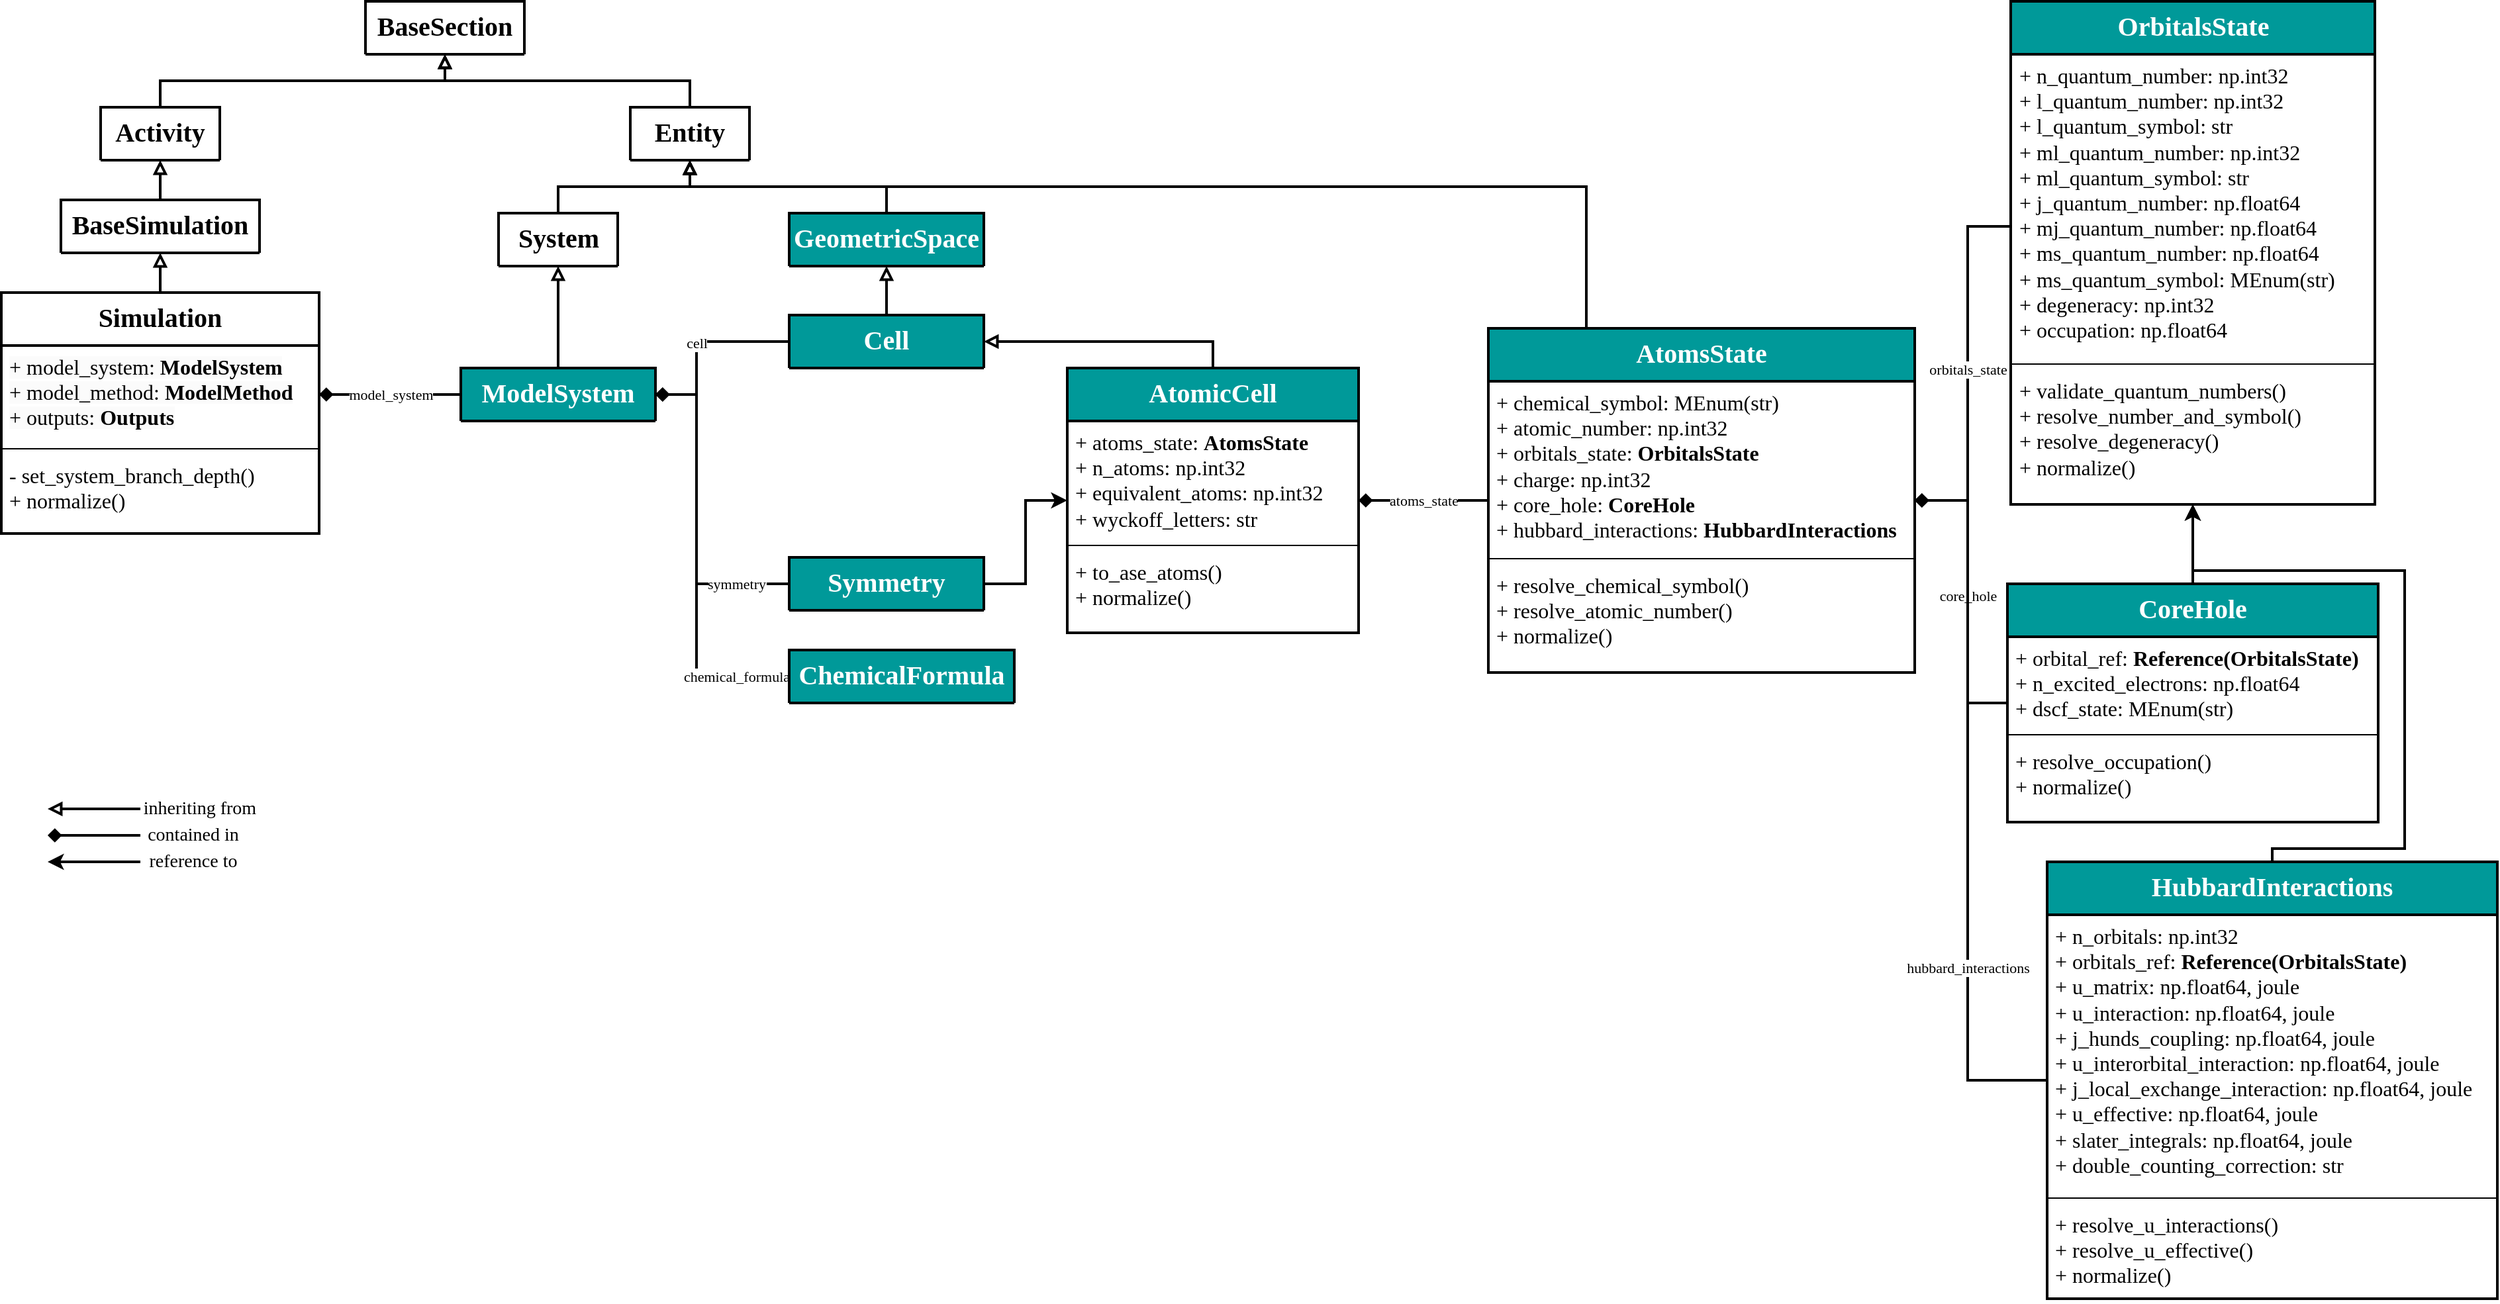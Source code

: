 <mxfile version="24.4.13" type="device">
  <diagram name="Page-1" id="y-7d6MHpmnTL7HZYriRI">
    <mxGraphModel dx="1509" dy="1988" grid="1" gridSize="10" guides="1" tooltips="1" connect="1" arrows="1" fold="1" page="1" pageScale="1" pageWidth="850" pageHeight="1100" math="0" shadow="0">
      <root>
        <mxCell id="0" />
        <mxCell id="1" parent="0" />
        <mxCell id="Eo4oD8oEYdF83mtFnDHt-18" style="edgeStyle=orthogonalEdgeStyle;rounded=0;orthogonalLoop=1;jettySize=auto;html=1;exitX=0.5;exitY=0;exitDx=0;exitDy=0;endArrow=block;endFill=0;fontFamily=Titillium Web;strokeWidth=2;" parent="1" source="Eo4oD8oEYdF83mtFnDHt-19" target="Eo4oD8oEYdF83mtFnDHt-24" edge="1">
          <mxGeometry relative="1" as="geometry" />
        </mxCell>
        <mxCell id="Eo4oD8oEYdF83mtFnDHt-19" value="&lt;font style=&quot;font-size: 20px;&quot;&gt;Activity&lt;/font&gt;" style="swimlane;fontStyle=1;align=center;verticalAlign=top;childLayout=stackLayout;horizontal=1;startSize=40;horizontalStack=0;resizeParent=1;resizeParentMax=0;resizeLast=0;collapsible=1;marginBottom=0;whiteSpace=wrap;html=1;fontFamily=Titillium Web;strokeWidth=2;" parent="1" vertex="1" collapsed="1">
          <mxGeometry x="80" y="80" width="90" height="40" as="geometry">
            <mxRectangle x="340" y="40" width="170" height="176" as="alternateBounds" />
          </mxGeometry>
        </mxCell>
        <mxCell id="Eo4oD8oEYdF83mtFnDHt-20" value="&lt;div style=&quot;font-size: 16px;&quot;&gt;&lt;font style=&quot;font-size: 16px;&quot;&gt;+ datetime: Datetime&lt;/font&gt;&lt;/div&gt;&lt;div style=&quot;font-size: 16px;&quot;&gt;&lt;font style=&quot;font-size: 16px;&quot;&gt;+ method: str&lt;/font&gt;&lt;/div&gt;&lt;div style=&quot;font-size: 16px;&quot;&gt;&lt;font style=&quot;font-size: 16px;&quot;&gt;+ location: str&lt;/font&gt;&lt;/div&gt;&lt;div style=&quot;font-size: 16px;&quot;&gt;&lt;font style=&quot;font-size: 16px;&quot;&gt;+ steps: &lt;b style=&quot;&quot;&gt;ActivityStep&lt;/b&gt;&lt;/font&gt;&lt;br&gt;&lt;/div&gt;" style="text;strokeColor=none;fillColor=none;align=left;verticalAlign=top;spacingLeft=4;spacingRight=4;overflow=hidden;rotatable=0;points=[[0,0.5],[1,0.5]];portConstraint=eastwest;whiteSpace=wrap;html=1;fontFamily=Titillium Web;" parent="Eo4oD8oEYdF83mtFnDHt-19" vertex="1">
          <mxGeometry y="40" width="170" height="94" as="geometry" />
        </mxCell>
        <mxCell id="Eo4oD8oEYdF83mtFnDHt-21" value="" style="line;strokeWidth=2;fillColor=none;align=left;verticalAlign=middle;spacingTop=-1;spacingLeft=3;spacingRight=3;rotatable=0;labelPosition=right;points=[];portConstraint=eastwest;strokeColor=inherit;fontFamily=Titillium Web;" parent="Eo4oD8oEYdF83mtFnDHt-19" vertex="1">
          <mxGeometry y="134" width="170" height="8" as="geometry" />
        </mxCell>
        <mxCell id="Eo4oD8oEYdF83mtFnDHt-22" value="&lt;font style=&quot;font-size: 16px;&quot;&gt;+ normalize()&lt;/font&gt;" style="text;strokeColor=none;fillColor=none;align=left;verticalAlign=top;spacingLeft=4;spacingRight=4;overflow=hidden;rotatable=0;points=[[0,0.5],[1,0.5]];portConstraint=eastwest;whiteSpace=wrap;html=1;fontFamily=Titillium Web;" parent="Eo4oD8oEYdF83mtFnDHt-19" vertex="1">
          <mxGeometry y="142" width="170" height="34" as="geometry" />
        </mxCell>
        <mxCell id="Eo4oD8oEYdF83mtFnDHt-23" style="edgeStyle=orthogonalEdgeStyle;rounded=0;orthogonalLoop=1;jettySize=auto;html=1;entryX=0.5;entryY=1;entryDx=0;entryDy=0;endArrow=block;endFill=0;fontFamily=Titillium Web;exitX=0.5;exitY=0;exitDx=0;exitDy=0;strokeWidth=2;" parent="1" source="Eo4oD8oEYdF83mtFnDHt-28" target="Eo4oD8oEYdF83mtFnDHt-19" edge="1">
          <mxGeometry relative="1" as="geometry">
            <mxPoint x="185" y="350" as="sourcePoint" />
          </mxGeometry>
        </mxCell>
        <mxCell id="Eo4oD8oEYdF83mtFnDHt-24" value="&lt;font style=&quot;font-size: 20px;&quot;&gt;BaseSection&lt;/font&gt;" style="swimlane;fontStyle=1;align=center;verticalAlign=top;childLayout=stackLayout;horizontal=1;startSize=40;horizontalStack=0;resizeParent=1;resizeParentMax=0;resizeLast=0;collapsible=1;marginBottom=0;whiteSpace=wrap;html=1;fontFamily=Titillium Web;strokeWidth=2;" parent="1" vertex="1" collapsed="1">
          <mxGeometry x="280" width="120" height="40" as="geometry">
            <mxRectangle x="160" width="160" height="176" as="alternateBounds" />
          </mxGeometry>
        </mxCell>
        <mxCell id="Eo4oD8oEYdF83mtFnDHt-25" value="&lt;div style=&quot;font-size: 16px;&quot;&gt;&lt;font style=&quot;font-size: 16px;&quot;&gt;+ name: str&lt;/font&gt;&lt;/div&gt;&lt;div style=&quot;font-size: 16px;&quot;&gt;&lt;font style=&quot;font-size: 16px;&quot;&gt;+ datetime: Datetime&lt;/font&gt;&lt;/div&gt;&lt;div style=&quot;font-size: 16px;&quot;&gt;&lt;font style=&quot;font-size: 16px;&quot;&gt;+ lab_id: str&lt;/font&gt;&lt;/div&gt;&lt;div style=&quot;font-size: 16px;&quot;&gt;&lt;font style=&quot;font-size: 16px;&quot;&gt;+ description: str&lt;/font&gt;&lt;br&gt;&lt;/div&gt;" style="text;strokeColor=none;fillColor=none;align=left;verticalAlign=top;spacingLeft=4;spacingRight=4;overflow=hidden;rotatable=0;points=[[0,0.5],[1,0.5]];portConstraint=eastwest;whiteSpace=wrap;html=1;fontFamily=Titillium Web;" parent="Eo4oD8oEYdF83mtFnDHt-24" vertex="1">
          <mxGeometry y="40" width="160" height="94" as="geometry" />
        </mxCell>
        <mxCell id="Eo4oD8oEYdF83mtFnDHt-26" value="" style="line;strokeWidth=2;fillColor=none;align=left;verticalAlign=middle;spacingTop=-1;spacingLeft=3;spacingRight=3;rotatable=0;labelPosition=right;points=[];portConstraint=eastwest;strokeColor=inherit;fontFamily=Titillium Web;" parent="Eo4oD8oEYdF83mtFnDHt-24" vertex="1">
          <mxGeometry y="134" width="160" height="8" as="geometry" />
        </mxCell>
        <mxCell id="Eo4oD8oEYdF83mtFnDHt-27" value="&lt;font style=&quot;font-size: 16px;&quot;&gt;+ normalize()&lt;/font&gt;" style="text;strokeColor=none;fillColor=none;align=left;verticalAlign=top;spacingLeft=4;spacingRight=4;overflow=hidden;rotatable=0;points=[[0,0.5],[1,0.5]];portConstraint=eastwest;whiteSpace=wrap;html=1;fontFamily=Titillium Web;" parent="Eo4oD8oEYdF83mtFnDHt-24" vertex="1">
          <mxGeometry y="142" width="160" height="34" as="geometry" />
        </mxCell>
        <mxCell id="Eo4oD8oEYdF83mtFnDHt-28" value="&lt;font style=&quot;font-size: 20px;&quot;&gt;BaseSimulation&lt;/font&gt;" style="swimlane;fontStyle=1;align=center;verticalAlign=top;childLayout=stackLayout;horizontal=1;startSize=40;horizontalStack=0;resizeParent=1;resizeParentMax=0;resizeLast=0;collapsible=1;marginBottom=0;whiteSpace=wrap;html=1;fontFamily=Titillium Web;strokeWidth=2;" parent="1" vertex="1" collapsed="1">
          <mxGeometry x="50" y="150" width="150" height="40" as="geometry">
            <mxRectangle x="40" y="160" width="200" height="206" as="alternateBounds" />
          </mxGeometry>
        </mxCell>
        <mxCell id="Eo4oD8oEYdF83mtFnDHt-29" value="&lt;div style=&quot;font-size: 16px;&quot;&gt;&lt;font style=&quot;font-size: 16px;&quot;&gt;+ datetime_end: Datetime&lt;/font&gt;&lt;/div&gt;&lt;div style=&quot;font-size: 16px;&quot;&gt;&lt;font style=&quot;font-size: 16px;&quot;&gt;+ cpu1_start: np.float64, s&lt;/font&gt;&lt;/div&gt;&lt;div style=&quot;font-size: 16px;&quot;&gt;&lt;font style=&quot;font-size: 16px;&quot;&gt;+ cpu1_end: np.float64, s&lt;/font&gt;&lt;/div&gt;&lt;div style=&quot;font-size: 16px;&quot;&gt;&lt;font style=&quot;font-size: 16px;&quot;&gt;+ wall_start: np.float64, s&lt;/font&gt;&lt;/div&gt;&lt;div style=&quot;font-size: 16px;&quot;&gt;&lt;font style=&quot;font-size: 16px;&quot;&gt;+ wall_end: np.float64, s&lt;/font&gt;&lt;/div&gt;&lt;div style=&quot;font-size: 16px;&quot;&gt;&lt;font style=&quot;font-size: 16px;&quot;&gt;+ program: &lt;b style=&quot;&quot;&gt;Program&lt;/b&gt;&lt;/font&gt;&lt;br&gt;&lt;/div&gt;" style="text;strokeColor=none;fillColor=none;align=left;verticalAlign=top;spacingLeft=4;spacingRight=4;overflow=hidden;rotatable=0;points=[[0,0.5],[1,0.5]];portConstraint=eastwest;whiteSpace=wrap;html=1;fontFamily=Titillium Web;" parent="Eo4oD8oEYdF83mtFnDHt-28" vertex="1">
          <mxGeometry y="40" width="200" height="124" as="geometry" />
        </mxCell>
        <mxCell id="Eo4oD8oEYdF83mtFnDHt-30" value="" style="line;strokeWidth=2;fillColor=none;align=left;verticalAlign=middle;spacingTop=-1;spacingLeft=3;spacingRight=3;rotatable=0;labelPosition=right;points=[];portConstraint=eastwest;strokeColor=inherit;fontFamily=Titillium Web;" parent="Eo4oD8oEYdF83mtFnDHt-28" vertex="1">
          <mxGeometry y="164" width="200" height="8" as="geometry" />
        </mxCell>
        <mxCell id="Eo4oD8oEYdF83mtFnDHt-31" value="&lt;font style=&quot;font-size: 16px;&quot;&gt;+ normalize()&lt;/font&gt;" style="text;strokeColor=none;fillColor=none;align=left;verticalAlign=top;spacingLeft=4;spacingRight=4;overflow=hidden;rotatable=0;points=[[0,0.5],[1,0.5]];portConstraint=eastwest;whiteSpace=wrap;html=1;fontFamily=Titillium Web;" parent="Eo4oD8oEYdF83mtFnDHt-28" vertex="1">
          <mxGeometry y="172" width="200" height="34" as="geometry" />
        </mxCell>
        <mxCell id="Eo4oD8oEYdF83mtFnDHt-34" value="" style="endArrow=none;html=1;rounded=0;strokeWidth=2;endFill=0;startArrow=block;startFill=0;" parent="1" edge="1">
          <mxGeometry width="50" height="50" relative="1" as="geometry">
            <mxPoint x="40" y="610" as="sourcePoint" />
            <mxPoint x="110" y="610" as="targetPoint" />
          </mxGeometry>
        </mxCell>
        <mxCell id="Eo4oD8oEYdF83mtFnDHt-35" value="&lt;font style=&quot;font-size: 14px;&quot; face=&quot;Titillium Web&quot;&gt;inheriting from&lt;/font&gt;" style="text;html=1;align=center;verticalAlign=middle;whiteSpace=wrap;rounded=0;" parent="1" vertex="1">
          <mxGeometry x="110" y="600" width="90" height="20" as="geometry" />
        </mxCell>
        <mxCell id="Eo4oD8oEYdF83mtFnDHt-36" value="" style="endArrow=none;html=1;rounded=0;strokeWidth=2;endFill=0;startArrow=diamond;startFill=1;" parent="1" edge="1">
          <mxGeometry width="50" height="50" relative="1" as="geometry">
            <mxPoint x="40" y="630" as="sourcePoint" />
            <mxPoint x="110" y="630" as="targetPoint" />
          </mxGeometry>
        </mxCell>
        <mxCell id="Eo4oD8oEYdF83mtFnDHt-37" value="&lt;font style=&quot;font-size: 14px;&quot; face=&quot;Titillium Web&quot;&gt;contained in&lt;/font&gt;" style="text;html=1;align=center;verticalAlign=middle;whiteSpace=wrap;rounded=0;" parent="1" vertex="1">
          <mxGeometry x="110" y="620" width="80" height="20" as="geometry" />
        </mxCell>
        <mxCell id="O3gvgiHZ3PhE2__OoeL2-5" style="edgeStyle=orthogonalEdgeStyle;rounded=0;orthogonalLoop=1;jettySize=auto;html=1;strokeWidth=2;endArrow=block;endFill=0;" parent="1" source="O3gvgiHZ3PhE2__OoeL2-1" target="Eo4oD8oEYdF83mtFnDHt-28" edge="1">
          <mxGeometry relative="1" as="geometry" />
        </mxCell>
        <mxCell id="O3gvgiHZ3PhE2__OoeL2-1" value="&lt;font color=&quot;#000000&quot; style=&quot;font-size: 20px;&quot;&gt;Simulation&lt;/font&gt;" style="swimlane;fontStyle=1;align=center;verticalAlign=top;childLayout=stackLayout;horizontal=1;startSize=40;horizontalStack=0;resizeParent=1;resizeParentMax=0;resizeLast=0;collapsible=1;marginBottom=0;whiteSpace=wrap;html=1;fillColor=none;fontColor=#ffffff;fontFamily=Titillium Web;strokeWidth=2;" parent="1" vertex="1">
          <mxGeometry x="5" y="220" width="240" height="182" as="geometry">
            <mxRectangle x="65" y="291" width="120" height="40" as="alternateBounds" />
          </mxGeometry>
        </mxCell>
        <mxCell id="O3gvgiHZ3PhE2__OoeL2-2" value="&lt;font style=&quot;font-size: 16px;&quot;&gt;&lt;span style=&quot;color: rgb(0, 0, 0); font-family: &amp;quot;Titillium Web&amp;quot;; font-style: normal; font-variant-ligatures: normal; font-variant-caps: normal; font-weight: 400; letter-spacing: normal; orphans: 2; text-align: left; text-indent: 0px; text-transform: none; widows: 2; word-spacing: 0px; -webkit-text-stroke-width: 0px; background-color: rgb(251, 251, 251); text-decoration-thickness: initial; text-decoration-style: initial; text-decoration-color: initial; float: none; display: inline !important;&quot;&gt;+ model_system:&amp;nbsp;&lt;/span&gt;&lt;span style=&quot;border-color: var(--border-color); color: rgb(0, 0, 0); font-family: &amp;quot;Titillium Web&amp;quot;; font-style: normal; font-variant-ligatures: normal; font-variant-caps: normal; letter-spacing: normal; orphans: 2; text-align: left; text-indent: 0px; text-transform: none; widows: 2; word-spacing: 0px; -webkit-text-stroke-width: 0px; background-color: rgb(251, 251, 251); text-decoration-thickness: initial; text-decoration-style: initial; text-decoration-color: initial;&quot;&gt;&lt;b&gt;ModelSystem&lt;/b&gt;&lt;br&gt;+ model_method:&lt;/span&gt;&lt;/font&gt;&lt;span style=&quot;border-color: var(--border-color); color: rgb(0, 0, 0); font-family: &amp;quot;Titillium Web&amp;quot;; font-style: normal; font-variant-ligatures: normal; font-variant-caps: normal; letter-spacing: normal; orphans: 2; text-align: left; text-indent: 0px; text-transform: none; widows: 2; word-spacing: 0px; -webkit-text-stroke-width: 0px; background-color: rgb(251, 251, 251); text-decoration-thickness: initial; text-decoration-style: initial; text-decoration-color: initial; font-size: 16px;&quot;&gt;&lt;font style=&quot;font-size: 16px;&quot;&gt;&lt;b style=&quot;&quot;&gt;&amp;nbsp;&lt;/b&gt;&lt;span style=&quot;border-color: var(--border-color);&quot;&gt;&lt;b&gt;ModelMethod&lt;/b&gt;&lt;br&gt;+ outputs:&lt;/span&gt;&lt;/font&gt;&lt;b style=&quot;font-weight: bold; border-color: var(--border-color);&quot;&gt;&lt;font style=&quot;font-size: 16px;&quot;&gt;&amp;nbsp;&lt;/font&gt;&lt;b style=&quot;border-color: var(--border-color);&quot;&gt;&lt;font style=&quot;font-size: 16px;&quot;&gt;Outputs&lt;/font&gt;&lt;br style=&quot;border-color: var(--border-color);&quot;&gt;&lt;/b&gt;&lt;/b&gt;&lt;/span&gt;" style="text;strokeColor=none;fillColor=none;align=left;verticalAlign=top;spacingLeft=4;spacingRight=4;overflow=hidden;rotatable=0;points=[[0,0.5],[1,0.5]];portConstraint=eastwest;whiteSpace=wrap;html=1;fontFamily=Titillium Web;" parent="O3gvgiHZ3PhE2__OoeL2-1" vertex="1">
          <mxGeometry y="40" width="240" height="74" as="geometry" />
        </mxCell>
        <mxCell id="O3gvgiHZ3PhE2__OoeL2-3" value="" style="line;strokeWidth=1;fillColor=none;align=left;verticalAlign=middle;spacingTop=-1;spacingLeft=3;spacingRight=3;rotatable=0;labelPosition=right;points=[];portConstraint=eastwest;strokeColor=inherit;fontFamily=Titillium Web;" parent="O3gvgiHZ3PhE2__OoeL2-1" vertex="1">
          <mxGeometry y="114" width="240" height="8" as="geometry" />
        </mxCell>
        <mxCell id="O3gvgiHZ3PhE2__OoeL2-4" value="&lt;div style=&quot;font-size: 16px;&quot;&gt;&lt;font style=&quot;font-size: 16px;&quot;&gt;- set_system_branch_depth()&lt;br&gt;&lt;/font&gt;&lt;/div&gt;&lt;div style=&quot;font-size: 16px;&quot;&gt;&lt;font style=&quot;font-size: 16px;&quot;&gt;+ normalize()&lt;/font&gt;&lt;/div&gt;" style="text;strokeColor=none;fillColor=none;align=left;verticalAlign=top;spacingLeft=4;spacingRight=4;overflow=hidden;rotatable=0;points=[[0,0.5],[1,0.5]];portConstraint=eastwest;whiteSpace=wrap;html=1;fontFamily=Titillium Web;" parent="O3gvgiHZ3PhE2__OoeL2-1" vertex="1">
          <mxGeometry y="122" width="240" height="60" as="geometry" />
        </mxCell>
        <mxCell id="-xa2I-5CzvBbWXcxgvTn-14" value="&lt;font face=&quot;Titillium Web&quot;&gt;model_system&lt;/font&gt;" style="edgeStyle=orthogonalEdgeStyle;rounded=0;orthogonalLoop=1;jettySize=auto;html=1;endArrow=diamond;endFill=1;strokeWidth=2;exitX=0;exitY=0.5;exitDx=0;exitDy=0;" parent="1" source="-xa2I-5CzvBbWXcxgvTn-5" target="O3gvgiHZ3PhE2__OoeL2-2" edge="1">
          <mxGeometry relative="1" as="geometry" />
        </mxCell>
        <mxCell id="MlhaIe238cpWW0CKiUwh-11" style="edgeStyle=orthogonalEdgeStyle;rounded=0;orthogonalLoop=1;jettySize=auto;html=1;strokeWidth=2;endArrow=block;endFill=0;" edge="1" parent="1" source="-xa2I-5CzvBbWXcxgvTn-5" target="MlhaIe238cpWW0CKiUwh-7">
          <mxGeometry relative="1" as="geometry" />
        </mxCell>
        <mxCell id="-xa2I-5CzvBbWXcxgvTn-5" value="&lt;font style=&quot;font-size: 20px;&quot;&gt;ModelSystem&lt;/font&gt;" style="swimlane;fontStyle=1;align=center;verticalAlign=top;childLayout=stackLayout;horizontal=1;startSize=40;horizontalStack=0;resizeParent=1;resizeParentMax=0;resizeLast=0;collapsible=1;marginBottom=0;whiteSpace=wrap;html=1;fillColor=#009999;fontColor=#ffffff;fontFamily=Titillium Web;strokeWidth=2;" parent="1" vertex="1" collapsed="1">
          <mxGeometry x="352" y="277" width="147" height="40" as="geometry">
            <mxRectangle x="360" y="240" width="330" height="400" as="alternateBounds" />
          </mxGeometry>
        </mxCell>
        <mxCell id="MlhaIe238cpWW0CKiUwh-14" value="&lt;font face=&quot;Titillium Web&quot;&gt;model_system&lt;/font&gt;" style="edgeStyle=orthogonalEdgeStyle;rounded=0;orthogonalLoop=1;jettySize=auto;html=1;exitX=1;exitY=0.5;exitDx=0;exitDy=0;entryX=0.75;entryY=0;entryDx=0;entryDy=0;strokeWidth=2;endArrow=diamond;endFill=1;" edge="1" parent="-xa2I-5CzvBbWXcxgvTn-5" source="-xa2I-5CzvBbWXcxgvTn-6" target="-xa2I-5CzvBbWXcxgvTn-5">
          <mxGeometry x="0.529" relative="1" as="geometry">
            <Array as="points">
              <mxPoint x="350" y="190" />
              <mxPoint x="350" y="-40" />
              <mxPoint x="248" y="-40" />
            </Array>
            <mxPoint as="offset" />
          </mxGeometry>
        </mxCell>
        <mxCell id="-xa2I-5CzvBbWXcxgvTn-6" value="&lt;div&gt;&lt;font style=&quot;font-size: 16px;&quot;&gt;&lt;span style=&quot;color: rgb(0, 0, 0); font-family: &amp;quot;Titillium Web&amp;quot;; font-style: normal; font-variant-ligatures: normal; font-variant-caps: normal; font-weight: 400; letter-spacing: normal; orphans: 2; text-align: left; text-indent: 0px; text-transform: none; widows: 2; word-spacing: 0px; -webkit-text-stroke-width: 0px; background-color: rgb(251, 251, 251); text-decoration-thickness: initial; text-decoration-style: initial; text-decoration-color: initial; float: none; display: inline !important;&quot;&gt;normalizer_level = 0&lt;/span&gt;&lt;/font&gt;&lt;/div&gt;&lt;font style=&quot;font-size: 16px;&quot;&gt;&lt;span style=&quot;color: rgb(0, 0, 0); font-family: &amp;quot;Titillium Web&amp;quot;; font-style: normal; font-variant-ligatures: normal; font-variant-caps: normal; font-weight: 400; letter-spacing: normal; orphans: 2; text-align: left; text-indent: 0px; text-transform: none; widows: 2; word-spacing: 0px; -webkit-text-stroke-width: 0px; background-color: rgb(251, 251, 251); text-decoration-thickness: initial; text-decoration-style: initial; text-decoration-color: initial; float: none; display: inline !important;&quot;&gt;+ name: str&lt;/span&gt;&lt;/font&gt;&lt;span style=&quot;border-color: var(--border-color); color: rgb(0, 0, 0); font-family: &amp;quot;Titillium Web&amp;quot;; font-style: normal; font-variant-ligatures: normal; font-variant-caps: normal; letter-spacing: normal; orphans: 2; text-align: left; text-indent: 0px; text-transform: none; widows: 2; word-spacing: 0px; -webkit-text-stroke-width: 0px; background-color: rgb(251, 251, 251); text-decoration-thickness: initial; text-decoration-style: initial; text-decoration-color: initial; font-size: 16px;&quot;&gt;&lt;b style=&quot;font-weight: bold; border-color: var(--border-color);&quot;&gt;&lt;b style=&quot;border-color: var(--border-color);&quot;&gt;&lt;br style=&quot;border-color: var(--border-color);&quot;&gt;&lt;/b&gt;&lt;/b&gt;&lt;/span&gt;&lt;div&gt;&lt;font style=&quot;font-size: 16px;&quot;&gt;&lt;span style=&quot;color: rgb(0, 0, 0); font-family: &amp;quot;Titillium Web&amp;quot;; font-style: normal; font-variant-ligatures: normal; font-variant-caps: normal; font-weight: 400; letter-spacing: normal; orphans: 2; text-align: left; text-indent: 0px; text-transform: none; widows: 2; word-spacing: 0px; -webkit-text-stroke-width: 0px; background-color: rgb(251, 251, 251); text-decoration-thickness: initial; text-decoration-style: initial; text-decoration-color: initial; float: none; display: inline !important;&quot;&gt;+ type: MEnum(str)&lt;/span&gt;&lt;/font&gt;&lt;/div&gt;&lt;div&gt;&lt;font style=&quot;font-size: 16px;&quot;&gt;&lt;span style=&quot;color: rgb(0, 0, 0); font-family: &amp;quot;Titillium Web&amp;quot;; font-style: normal; font-variant-ligatures: normal; font-variant-caps: normal; font-weight: 400; letter-spacing: normal; orphans: 2; text-align: left; text-indent: 0px; text-transform: none; widows: 2; word-spacing: 0px; -webkit-text-stroke-width: 0px; background-color: rgb(251, 251, 251); text-decoration-thickness: initial; text-decoration-style: initial; text-decoration-color: initial; float: none; display: inline !important;&quot;&gt;+ dimensionality: np.int32&lt;/span&gt;&lt;/font&gt;&lt;/div&gt;&lt;div&gt;&lt;span style=&quot;font-size: 16px;&quot;&gt;+ is_representative: bool&lt;/span&gt;&lt;/div&gt;&lt;div&gt;&lt;span style=&quot;font-size: 16px;&quot;&gt;+ time_step: np.int32&lt;/span&gt;&lt;/div&gt;&lt;div&gt;&lt;span style=&quot;font-size: 16px;&quot;&gt;+ cell: &lt;b&gt;Cell&lt;/b&gt;&lt;/span&gt;&lt;/div&gt;&lt;div&gt;&lt;span style=&quot;font-size: 16px;&quot;&gt;+ symmetry: &lt;b&gt;Symmetry&lt;/b&gt;&lt;/span&gt;&lt;/div&gt;&lt;div&gt;&lt;span style=&quot;font-size: 16px;&quot;&gt;+ chemical_formula: &lt;b&gt;ChemicalFormula&lt;/b&gt;&lt;/span&gt;&lt;/div&gt;&lt;div&gt;&lt;span style=&quot;font-size: 16px;&quot;&gt;+ branch_label: str&lt;/span&gt;&lt;/div&gt;&lt;div&gt;&lt;span style=&quot;font-size: 16px;&quot;&gt;+ branch_depth: np.int32&lt;/span&gt;&lt;/div&gt;&lt;div&gt;&lt;span style=&quot;font-size: 16px;&quot;&gt;+ atom_indices: np.int32&lt;/span&gt;&lt;/div&gt;&lt;div&gt;&lt;span style=&quot;font-size: 16px;&quot;&gt;+ bond_list: np.int32&lt;/span&gt;&lt;/div&gt;&lt;div&gt;&lt;span style=&quot;font-size: 16px;&quot;&gt;+ composition_formula: str&lt;/span&gt;&lt;/div&gt;&lt;div&gt;&lt;span style=&quot;font-size: 16px;&quot;&gt;+ model_system: &lt;b&gt;Proxy(ModelSystem)&lt;/b&gt;&lt;/span&gt;&lt;/div&gt;&lt;div&gt;&lt;span style=&quot;color: rgba(0, 0, 0, 0); font-family: monospace; font-size: 0px; text-wrap: nowrap; background-color: initial;&quot;&gt;+ %3CmxGraphModel%3E%3Croot%3E%3CmxCell%20id%3D%220%22%2F%3E%3CmxCell%20id%3D%221%22%20parent%3D%220%22%2F%3E%3CmxCell%20id%3D%222%22%20value%3D%22%26lt%3Bfont%20style%3D%26quot%3Bfont-size%3A%2020px%3B%26quot%3B%26gt%3BEntity%26lt%3B%2Ffont%26gt%3B%22%20style%3D%22swimlane%3BfontStyle%3D1%3Balign%3Dcenter%3BverticalAlign%3Dtop%3BchildLayout%3DstackLayout%3Bhorizontal%3D1%3BstartSize%3D40%3BhorizontalStack%3D0%3BresizeParent%3D1%3BresizeParentMax%3D0%3BresizeLast%3D0%3Bcollapsible%3D1%3BmarginBottom%3D0%3BwhiteSpace%3Dwrap%3Bhtml%3D1%3BfontFamily%3DTitillium%20Web%3BstrokeWidth%3D2%3B%22%20vertex%3D%221%22%20collapsed%3D%221%22%20parent%3D%221%22%3E%3CmxGeometry%20x%3D%22455%22%20y%3D%2280%22%20width%3D%2290%22%20height%3D%2240%22%20as%3D%22geometry%22%3E%3CmxRectangle%20x%3D%22340%22%20y%3D%2240%22%20width%3D%22170%22%20height%3D%22176%22%20as%3D%22alternateBounds%22%2F%3E%3C%2FmxGeometry%3E%3C%2FmxCell%3E%3CmxCell%20id%3D%223%22%20value%3D%22%26lt%3Bdiv%20style%3D%26quot%3Bfont-size%3A%2016px%3B%26quot%3B%26gt%3B%26lt%3Bfont%20style%3D%26quot%3Bfont-size%3A%2016px%3B%26quot%3B%26gt%3B%2B%20datetime%3A%20Datetime%26lt%3B%2Ffont%26gt%3B%26lt%3B%2Fdiv%26gt%3B%26lt%3Bdiv%20style%3D%26quot%3Bfont-size%3A%2016px%3B%26quot%3B%26gt%3B%26lt%3Bfont%20style%3D%26quot%3Bfont-size%3A%2016px%3B%26quot%3B%26gt%3B%2B%20method%3A%20str%26lt%3B%2Ffont%26gt%3B%26lt%3B%2Fdiv%26gt%3B%26lt%3Bdiv%20style%3D%26quot%3Bfont-size%3A%2016px%3B%26quot%3B%26gt%3B%26lt%3Bfont%20style%3D%26quot%3Bfont-size%3A%2016px%3B%26quot%3B%26gt%3B%2B%20location%3A%20str%26lt%3B%2Ffont%26gt%3B%26lt%3B%2Fdiv%26gt%3B%26lt%3Bdiv%20style%3D%26quot%3Bfont-size%3A%2016px%3B%26quot%3B%26gt%3B%26lt%3Bfont%20style%3D%26quot%3Bfont-size%3A%2016px%3B%26quot%3B%26gt%3B%2B%20steps%3A%20%26lt%3Bb%20style%3D%26quot%3B%26quot%3B%26gt%3BActivityStep%26lt%3B%2Fb%26gt%3B%26lt%3B%2Ffont%26gt%3B%26lt%3Bbr%26gt%3B%26lt%3B%2Fdiv%26gt%3B%22%20style%3D%22text%3BstrokeColor%3Dnone%3BfillColor%3Dnone%3Balign%3Dleft%3BverticalAlign%3Dtop%3BspacingLeft%3D4%3BspacingRight%3D4%3Boverflow%3Dhidden%3Brotatable%3D0%3Bpoints%3D%5B%5B0%2C0.5%5D%2C%5B1%2C0.5%5D%5D%3BportConstraint%3Deastwest%3BwhiteSpace%3Dwrap%3Bhtml%3D1%3BfontFamily%3DTitillium%20Web%3B%22%20vertex%3D%221%22%20parent%3D%222%22%3E%3CmxGeometry%20y%3D%2240%22%20width%3D%22170%22%20height%3D%2294%22%20as%3D%22geometry%22%2F%3E%3C%2FmxCell%3E%3CmxCell%20id%3D%224%22%20value%3D%22%22%20style%3D%22line%3BstrokeWidth%3D2%3BfillColor%3Dnone%3Balign%3Dleft%3BverticalAlign%3Dmiddle%3BspacingTop%3D-1%3BspacingLeft%3D3%3BspacingRight%3D3%3Brotatable%3D0%3BlabelPosition%3Dright%3Bpoints%3D%5B%5D%3BportConstraint%3Deastwest%3BstrokeColor%3Dinherit%3BfontFamily%3DTitillium%20Web%3B%22%20vertex%3D%221%22%20parent%3D%222%22%3E%3CmxGeometry%20y%3D%22134%22%20width%3D%22170%22%20height%3D%228%22%20as%3D%22geometry%22%2F%3E%3C%2FmxCell%3E%3CmxCell%20id%3D%225%22%20value%3D%22%26lt%3Bfont%20style%3D%26quot%3Bfont-size%3A%2016px%3B%26quot%3B%26gt%3B%2B%20normalize()%26lt%3B%2Ffont%26gt%3B%22%20style%3D%22text%3BstrokeColor%3Dnone%3BfillColor%3Dnone%3Balign%3Dleft%3BverticalAlign%3Dtop%3BspacingLeft%3D4%3BspacingRight%3D4%3Boverflow%3Dhidden%3Brotatable%3D0%3Bpoints%3D%5B%5B0%2C0.5%5D%2C%5B1%2C0.5%5D%5D%3BportConstraint%3Deastwest%3BwhiteSpace%3Dwrap%3Bhtml%3D1%3BfontFamily%3DTitillium%20Web%3B%22%20vertex%3D%221%22%20parent%3D%222%22%3E%3CmxGeometry%20y%3D%22142%22%20width%3D%22170%22%20height%3D%2234%22%20as%3D%22geometry%22%2F%3E%3C%2FmxCell%3E%3C%2Froot%3E%3C%2FmxGraphModel%3ECe&lt;/span&gt;&lt;/div&gt;" style="text;strokeColor=none;fillColor=none;align=left;verticalAlign=top;spacingLeft=4;spacingRight=4;overflow=hidden;rotatable=0;points=[[0,0.5],[1,0.5]];portConstraint=eastwest;whiteSpace=wrap;html=1;fontFamily=Titillium Web;" parent="-xa2I-5CzvBbWXcxgvTn-5" vertex="1">
          <mxGeometry y="40" width="330" height="300" as="geometry" />
        </mxCell>
        <mxCell id="-xa2I-5CzvBbWXcxgvTn-7" value="" style="line;strokeWidth=1;fillColor=none;align=left;verticalAlign=middle;spacingTop=-1;spacingLeft=3;spacingRight=3;rotatable=0;labelPosition=right;points=[];portConstraint=eastwest;strokeColor=inherit;fontFamily=Titillium Web;" parent="-xa2I-5CzvBbWXcxgvTn-5" vertex="1">
          <mxGeometry y="340" width="330" height="8" as="geometry" />
        </mxCell>
        <mxCell id="-xa2I-5CzvBbWXcxgvTn-8" value="&lt;div style=&quot;font-size: 16px;&quot;&gt;&lt;span style=&quot;background-color: initial;&quot;&gt;+ resolve_system_type_and_dimensionality()&lt;/span&gt;&lt;/div&gt;&lt;div style=&quot;font-size: 16px;&quot;&gt;&lt;span style=&quot;background-color: initial;&quot;&gt;+ normalize()&lt;/span&gt;&lt;br&gt;&lt;/div&gt;" style="text;strokeColor=none;fillColor=none;align=left;verticalAlign=top;spacingLeft=4;spacingRight=4;overflow=hidden;rotatable=0;points=[[0,0.5],[1,0.5]];portConstraint=eastwest;whiteSpace=wrap;html=1;fontFamily=Titillium Web;" parent="-xa2I-5CzvBbWXcxgvTn-5" vertex="1">
          <mxGeometry y="348" width="330" height="52" as="geometry" />
        </mxCell>
        <mxCell id="SJf9l1WOMlyk7xRIwPWy-48" value="" style="endArrow=none;html=1;rounded=0;strokeWidth=2;endFill=0;startArrow=classic;startFill=1;" parent="1" edge="1">
          <mxGeometry width="50" height="50" relative="1" as="geometry">
            <mxPoint x="40" y="650" as="sourcePoint" />
            <mxPoint x="110" y="650" as="targetPoint" />
          </mxGeometry>
        </mxCell>
        <mxCell id="SJf9l1WOMlyk7xRIwPWy-49" value="&lt;font style=&quot;font-size: 14px;&quot; face=&quot;Titillium Web&quot;&gt;reference to&lt;/font&gt;" style="text;html=1;align=center;verticalAlign=middle;whiteSpace=wrap;rounded=0;" parent="1" vertex="1">
          <mxGeometry x="110" y="640" width="80" height="20" as="geometry" />
        </mxCell>
        <mxCell id="MlhaIe238cpWW0CKiUwh-5" style="edgeStyle=orthogonalEdgeStyle;rounded=0;orthogonalLoop=1;jettySize=auto;html=1;strokeWidth=2;endArrow=block;endFill=0;exitX=0.5;exitY=0;exitDx=0;exitDy=0;" edge="1" parent="1" source="MlhaIe238cpWW0CKiUwh-1" target="Eo4oD8oEYdF83mtFnDHt-24">
          <mxGeometry relative="1" as="geometry">
            <Array as="points">
              <mxPoint x="525" y="60" />
              <mxPoint x="340" y="60" />
            </Array>
          </mxGeometry>
        </mxCell>
        <mxCell id="MlhaIe238cpWW0CKiUwh-1" value="&lt;font style=&quot;font-size: 20px;&quot;&gt;Entity&lt;/font&gt;" style="swimlane;fontStyle=1;align=center;verticalAlign=top;childLayout=stackLayout;horizontal=1;startSize=40;horizontalStack=0;resizeParent=1;resizeParentMax=0;resizeLast=0;collapsible=1;marginBottom=0;whiteSpace=wrap;html=1;fontFamily=Titillium Web;strokeWidth=2;" vertex="1" collapsed="1" parent="1">
          <mxGeometry x="480" y="80" width="90" height="40" as="geometry">
            <mxRectangle x="340" y="40" width="170" height="176" as="alternateBounds" />
          </mxGeometry>
        </mxCell>
        <mxCell id="MlhaIe238cpWW0CKiUwh-2" value="&lt;div style=&quot;font-size: 16px;&quot;&gt;&lt;font style=&quot;font-size: 16px;&quot;&gt;+ datetime: Datetime&lt;/font&gt;&lt;/div&gt;&lt;div style=&quot;font-size: 16px;&quot;&gt;&lt;font style=&quot;font-size: 16px;&quot;&gt;+ method: str&lt;/font&gt;&lt;/div&gt;&lt;div style=&quot;font-size: 16px;&quot;&gt;&lt;font style=&quot;font-size: 16px;&quot;&gt;+ location: str&lt;/font&gt;&lt;/div&gt;&lt;div style=&quot;font-size: 16px;&quot;&gt;&lt;font style=&quot;font-size: 16px;&quot;&gt;+ steps: &lt;b style=&quot;&quot;&gt;ActivityStep&lt;/b&gt;&lt;/font&gt;&lt;br&gt;&lt;/div&gt;" style="text;strokeColor=none;fillColor=none;align=left;verticalAlign=top;spacingLeft=4;spacingRight=4;overflow=hidden;rotatable=0;points=[[0,0.5],[1,0.5]];portConstraint=eastwest;whiteSpace=wrap;html=1;fontFamily=Titillium Web;" vertex="1" parent="MlhaIe238cpWW0CKiUwh-1">
          <mxGeometry y="40" width="170" height="94" as="geometry" />
        </mxCell>
        <mxCell id="MlhaIe238cpWW0CKiUwh-3" value="" style="line;strokeWidth=2;fillColor=none;align=left;verticalAlign=middle;spacingTop=-1;spacingLeft=3;spacingRight=3;rotatable=0;labelPosition=right;points=[];portConstraint=eastwest;strokeColor=inherit;fontFamily=Titillium Web;" vertex="1" parent="MlhaIe238cpWW0CKiUwh-1">
          <mxGeometry y="134" width="170" height="8" as="geometry" />
        </mxCell>
        <mxCell id="MlhaIe238cpWW0CKiUwh-4" value="&lt;font style=&quot;font-size: 16px;&quot;&gt;+ normalize()&lt;/font&gt;" style="text;strokeColor=none;fillColor=none;align=left;verticalAlign=top;spacingLeft=4;spacingRight=4;overflow=hidden;rotatable=0;points=[[0,0.5],[1,0.5]];portConstraint=eastwest;whiteSpace=wrap;html=1;fontFamily=Titillium Web;" vertex="1" parent="MlhaIe238cpWW0CKiUwh-1">
          <mxGeometry y="142" width="170" height="34" as="geometry" />
        </mxCell>
        <mxCell id="MlhaIe238cpWW0CKiUwh-12" style="edgeStyle=orthogonalEdgeStyle;rounded=0;orthogonalLoop=1;jettySize=auto;html=1;strokeWidth=2;endArrow=block;endFill=0;" edge="1" parent="1" source="MlhaIe238cpWW0CKiUwh-7" target="MlhaIe238cpWW0CKiUwh-1">
          <mxGeometry relative="1" as="geometry">
            <Array as="points">
              <mxPoint x="426" y="140" />
              <mxPoint x="525" y="140" />
            </Array>
          </mxGeometry>
        </mxCell>
        <mxCell id="MlhaIe238cpWW0CKiUwh-7" value="&lt;font style=&quot;font-size: 20px;&quot;&gt;System&lt;/font&gt;" style="swimlane;fontStyle=1;align=center;verticalAlign=top;childLayout=stackLayout;horizontal=1;startSize=40;horizontalStack=0;resizeParent=1;resizeParentMax=0;resizeLast=0;collapsible=1;marginBottom=0;whiteSpace=wrap;html=1;fontFamily=Titillium Web;strokeWidth=2;" vertex="1" collapsed="1" parent="1">
          <mxGeometry x="380.5" y="160" width="90" height="40" as="geometry">
            <mxRectangle x="340" y="40" width="170" height="176" as="alternateBounds" />
          </mxGeometry>
        </mxCell>
        <mxCell id="MlhaIe238cpWW0CKiUwh-8" value="&lt;div style=&quot;font-size: 16px;&quot;&gt;&lt;font style=&quot;font-size: 16px;&quot;&gt;+ datetime: Datetime&lt;/font&gt;&lt;/div&gt;&lt;div style=&quot;font-size: 16px;&quot;&gt;&lt;font style=&quot;font-size: 16px;&quot;&gt;+ method: str&lt;/font&gt;&lt;/div&gt;&lt;div style=&quot;font-size: 16px;&quot;&gt;&lt;font style=&quot;font-size: 16px;&quot;&gt;+ location: str&lt;/font&gt;&lt;/div&gt;&lt;div style=&quot;font-size: 16px;&quot;&gt;&lt;font style=&quot;font-size: 16px;&quot;&gt;+ steps: &lt;b style=&quot;&quot;&gt;ActivityStep&lt;/b&gt;&lt;/font&gt;&lt;br&gt;&lt;/div&gt;" style="text;strokeColor=none;fillColor=none;align=left;verticalAlign=top;spacingLeft=4;spacingRight=4;overflow=hidden;rotatable=0;points=[[0,0.5],[1,0.5]];portConstraint=eastwest;whiteSpace=wrap;html=1;fontFamily=Titillium Web;" vertex="1" parent="MlhaIe238cpWW0CKiUwh-7">
          <mxGeometry y="40" width="170" height="94" as="geometry" />
        </mxCell>
        <mxCell id="MlhaIe238cpWW0CKiUwh-9" value="" style="line;strokeWidth=2;fillColor=none;align=left;verticalAlign=middle;spacingTop=-1;spacingLeft=3;spacingRight=3;rotatable=0;labelPosition=right;points=[];portConstraint=eastwest;strokeColor=inherit;fontFamily=Titillium Web;" vertex="1" parent="MlhaIe238cpWW0CKiUwh-7">
          <mxGeometry y="134" width="170" height="8" as="geometry" />
        </mxCell>
        <mxCell id="MlhaIe238cpWW0CKiUwh-10" value="&lt;font style=&quot;font-size: 16px;&quot;&gt;+ normalize()&lt;/font&gt;" style="text;strokeColor=none;fillColor=none;align=left;verticalAlign=top;spacingLeft=4;spacingRight=4;overflow=hidden;rotatable=0;points=[[0,0.5],[1,0.5]];portConstraint=eastwest;whiteSpace=wrap;html=1;fontFamily=Titillium Web;" vertex="1" parent="MlhaIe238cpWW0CKiUwh-7">
          <mxGeometry y="142" width="170" height="34" as="geometry" />
        </mxCell>
        <mxCell id="MlhaIe238cpWW0CKiUwh-43" style="edgeStyle=orthogonalEdgeStyle;rounded=0;orthogonalLoop=1;jettySize=auto;html=1;strokeWidth=2;endArrow=block;endFill=0;" edge="1" parent="1" source="MlhaIe238cpWW0CKiUwh-15" target="MlhaIe238cpWW0CKiUwh-31">
          <mxGeometry relative="1" as="geometry" />
        </mxCell>
        <mxCell id="MlhaIe238cpWW0CKiUwh-52" value="&lt;font face=&quot;Titillium Web&quot;&gt;cell&lt;/font&gt;" style="edgeStyle=orthogonalEdgeStyle;rounded=0;orthogonalLoop=1;jettySize=auto;html=1;strokeWidth=2;endArrow=diamond;endFill=1;" edge="1" parent="1" source="MlhaIe238cpWW0CKiUwh-15" target="-xa2I-5CzvBbWXcxgvTn-5">
          <mxGeometry relative="1" as="geometry">
            <Array as="points">
              <mxPoint x="530" y="257" />
              <mxPoint x="530" y="297" />
            </Array>
          </mxGeometry>
        </mxCell>
        <mxCell id="MlhaIe238cpWW0CKiUwh-15" value="&lt;font style=&quot;font-size: 20px;&quot;&gt;Cell&lt;/font&gt;" style="swimlane;fontStyle=1;align=center;verticalAlign=top;childLayout=stackLayout;horizontal=1;startSize=40;horizontalStack=0;resizeParent=1;resizeParentMax=0;resizeLast=0;collapsible=1;marginBottom=0;whiteSpace=wrap;html=1;fillColor=#009999;fontColor=#ffffff;fontFamily=Titillium Web;strokeWidth=2;" vertex="1" collapsed="1" parent="1">
          <mxGeometry x="600" y="237" width="147" height="40" as="geometry">
            <mxRectangle x="868.5" y="240" width="330" height="260" as="alternateBounds" />
          </mxGeometry>
        </mxCell>
        <mxCell id="MlhaIe238cpWW0CKiUwh-17" value="&lt;div&gt;&lt;span style=&quot;font-size: 16px;&quot;&gt;+ name: str&lt;/span&gt;&lt;/div&gt;&lt;div&gt;&lt;span style=&quot;font-size: 16px;&quot;&gt;+ type: MEnum(str)&lt;/span&gt;&lt;/div&gt;&lt;div&gt;&lt;span style=&quot;font-size: 16px;&quot;&gt;+ n_cell_points: np.int32&lt;/span&gt;&lt;/div&gt;&lt;div&gt;&lt;span style=&quot;font-size: 16px;&quot;&gt;+ positions: np.float64, meter&lt;/span&gt;&lt;/div&gt;&lt;div&gt;&lt;span style=&quot;font-size: 16px;&quot;&gt;+ velocities: np.float64, meter / second&lt;/span&gt;&lt;/div&gt;&lt;div&gt;&lt;span style=&quot;font-size: 16px;&quot;&gt;+ lattice_vectors: np.float64, meter&lt;/span&gt;&lt;/div&gt;&lt;div&gt;&lt;span style=&quot;font-size: 16px;&quot;&gt;+ periodic_boundary_conditions: bool&lt;/span&gt;&lt;/div&gt;&lt;div&gt;&lt;span style=&quot;font-size: 16px;&quot;&gt;+ supercell_matrix: np.int32&lt;/span&gt;&lt;/div&gt;" style="text;strokeColor=none;fillColor=none;align=left;verticalAlign=top;spacingLeft=4;spacingRight=4;overflow=hidden;rotatable=0;points=[[0,0.5],[1,0.5]];portConstraint=eastwest;whiteSpace=wrap;html=1;fontFamily=Titillium Web;" vertex="1" parent="MlhaIe238cpWW0CKiUwh-15">
          <mxGeometry y="40" width="330" height="170" as="geometry" />
        </mxCell>
        <mxCell id="MlhaIe238cpWW0CKiUwh-18" value="" style="line;strokeWidth=1;fillColor=none;align=left;verticalAlign=middle;spacingTop=-1;spacingLeft=3;spacingRight=3;rotatable=0;labelPosition=right;points=[];portConstraint=eastwest;strokeColor=inherit;fontFamily=Titillium Web;" vertex="1" parent="MlhaIe238cpWW0CKiUwh-15">
          <mxGeometry y="210" width="330" height="8" as="geometry" />
        </mxCell>
        <mxCell id="MlhaIe238cpWW0CKiUwh-19" value="&lt;div style=&quot;font-size: 16px;&quot;&gt;&lt;span style=&quot;background-color: initial;&quot;&gt;+ normalize()&lt;/span&gt;&lt;br&gt;&lt;/div&gt;" style="text;strokeColor=none;fillColor=none;align=left;verticalAlign=top;spacingLeft=4;spacingRight=4;overflow=hidden;rotatable=0;points=[[0,0.5],[1,0.5]];portConstraint=eastwest;whiteSpace=wrap;html=1;fontFamily=Titillium Web;" vertex="1" parent="MlhaIe238cpWW0CKiUwh-15">
          <mxGeometry y="218" width="330" height="42" as="geometry" />
        </mxCell>
        <mxCell id="MlhaIe238cpWW0CKiUwh-49" style="edgeStyle=orthogonalEdgeStyle;rounded=0;orthogonalLoop=1;jettySize=auto;html=1;strokeWidth=2;" edge="1" parent="1" source="MlhaIe238cpWW0CKiUwh-20" target="MlhaIe238cpWW0CKiUwh-35">
          <mxGeometry relative="1" as="geometry" />
        </mxCell>
        <mxCell id="MlhaIe238cpWW0CKiUwh-54" value="&lt;font face=&quot;Titillium Web&quot;&gt;symmetry&lt;/font&gt;" style="edgeStyle=orthogonalEdgeStyle;rounded=0;orthogonalLoop=1;jettySize=auto;html=1;strokeWidth=2;endArrow=diamond;endFill=1;" edge="1" parent="1" source="MlhaIe238cpWW0CKiUwh-20" target="-xa2I-5CzvBbWXcxgvTn-5">
          <mxGeometry x="-0.672" relative="1" as="geometry">
            <Array as="points">
              <mxPoint x="530" y="440" />
              <mxPoint x="530" y="297" />
            </Array>
            <mxPoint as="offset" />
          </mxGeometry>
        </mxCell>
        <mxCell id="MlhaIe238cpWW0CKiUwh-20" value="&lt;font style=&quot;font-size: 20px;&quot;&gt;Symmetry&lt;/font&gt;" style="swimlane;fontStyle=1;align=center;verticalAlign=top;childLayout=stackLayout;horizontal=1;startSize=40;horizontalStack=0;resizeParent=1;resizeParentMax=0;resizeLast=0;collapsible=1;marginBottom=0;whiteSpace=wrap;html=1;fillColor=#009999;fontColor=#ffffff;fontFamily=Titillium Web;strokeWidth=2;" vertex="1" collapsed="1" parent="1">
          <mxGeometry x="600" y="420" width="147" height="40" as="geometry">
            <mxRectangle x="883.5" y="770" width="300" height="310" as="alternateBounds" />
          </mxGeometry>
        </mxCell>
        <mxCell id="MlhaIe238cpWW0CKiUwh-21" value="&lt;div&gt;&lt;span style=&quot;font-size: 16px;&quot;&gt;+ bravais_lattice: str&lt;/span&gt;&lt;/div&gt;&lt;div&gt;&lt;span style=&quot;font-size: 16px;&quot;&gt;+ hall_symbol: str&lt;/span&gt;&lt;/div&gt;&lt;div&gt;&lt;span style=&quot;font-size: 16px;&quot;&gt;+ point_group_symbol: str&lt;/span&gt;&lt;/div&gt;&lt;div&gt;&lt;span style=&quot;font-size: 16px;&quot;&gt;+ space_group_number: np.int32&lt;/span&gt;&lt;/div&gt;&lt;div&gt;&lt;span style=&quot;font-size: 16px;&quot;&gt;+ space_group_symbol: str&lt;/span&gt;&lt;/div&gt;&lt;div&gt;&lt;span style=&quot;font-size: 16px;&quot;&gt;+ strukturbericht_designation: str&lt;/span&gt;&lt;/div&gt;&lt;div&gt;&lt;span style=&quot;font-size: 16px;&quot;&gt;+ prototype_formula: str&lt;/span&gt;&lt;/div&gt;&lt;div&gt;&lt;span style=&quot;font-size: 16px;&quot;&gt;+ prototype_aflow_id: str&lt;/span&gt;&lt;/div&gt;&lt;div&gt;&lt;span style=&quot;font-size: 16px;&quot;&gt;+ atomic_cell_ref: &lt;b&gt;Reference(AtomicCell)&lt;/b&gt;&lt;/span&gt;&lt;/div&gt;" style="text;strokeColor=none;fillColor=none;align=left;verticalAlign=top;spacingLeft=4;spacingRight=4;overflow=hidden;rotatable=0;points=[[0,0.5],[1,0.5]];portConstraint=eastwest;whiteSpace=wrap;html=1;fontFamily=Titillium Web;" vertex="1" parent="MlhaIe238cpWW0CKiUwh-20">
          <mxGeometry y="40" width="300" height="190" as="geometry" />
        </mxCell>
        <mxCell id="MlhaIe238cpWW0CKiUwh-22" value="" style="line;strokeWidth=1;fillColor=none;align=left;verticalAlign=middle;spacingTop=-1;spacingLeft=3;spacingRight=3;rotatable=0;labelPosition=right;points=[];portConstraint=eastwest;strokeColor=inherit;fontFamily=Titillium Web;" vertex="1" parent="MlhaIe238cpWW0CKiUwh-20">
          <mxGeometry y="230" width="300" height="8" as="geometry" />
        </mxCell>
        <mxCell id="MlhaIe238cpWW0CKiUwh-23" value="&lt;div style=&quot;font-size: 16px;&quot;&gt;&lt;span style=&quot;background-color: initial;&quot;&gt;+ resolve_analyzed_atomic_cell()&lt;/span&gt;&lt;/div&gt;&lt;div style=&quot;font-size: 16px;&quot;&gt;&lt;span style=&quot;background-color: initial;&quot;&gt;+ resolve_bulk_symmetry()&lt;/span&gt;&lt;/div&gt;&lt;div style=&quot;font-size: 16px;&quot;&gt;&lt;span style=&quot;background-color: initial;&quot;&gt;+ normalize()&lt;/span&gt;&lt;br&gt;&lt;/div&gt;" style="text;strokeColor=none;fillColor=none;align=left;verticalAlign=top;spacingLeft=4;spacingRight=4;overflow=hidden;rotatable=0;points=[[0,0.5],[1,0.5]];portConstraint=eastwest;whiteSpace=wrap;html=1;fontFamily=Titillium Web;" vertex="1" parent="MlhaIe238cpWW0CKiUwh-20">
          <mxGeometry y="238" width="300" height="72" as="geometry" />
        </mxCell>
        <mxCell id="MlhaIe238cpWW0CKiUwh-53" value="&lt;font face=&quot;Titillium Web&quot;&gt;chemical_formula&lt;/font&gt;" style="edgeStyle=orthogonalEdgeStyle;rounded=0;orthogonalLoop=1;jettySize=auto;html=1;strokeWidth=2;endArrow=diamond;endFill=1;" edge="1" parent="1" source="MlhaIe238cpWW0CKiUwh-24" target="-xa2I-5CzvBbWXcxgvTn-5">
          <mxGeometry x="-0.745" relative="1" as="geometry">
            <Array as="points">
              <mxPoint x="530" y="510" />
              <mxPoint x="530" y="297" />
            </Array>
            <mxPoint as="offset" />
          </mxGeometry>
        </mxCell>
        <mxCell id="MlhaIe238cpWW0CKiUwh-24" value="&lt;font style=&quot;font-size: 20px;&quot;&gt;ChemicalFormula&lt;/font&gt;" style="swimlane;fontStyle=1;align=center;verticalAlign=top;childLayout=stackLayout;horizontal=1;startSize=40;horizontalStack=0;resizeParent=1;resizeParentMax=0;resizeLast=0;collapsible=1;marginBottom=0;whiteSpace=wrap;html=1;fillColor=#009999;fontColor=#ffffff;fontFamily=Titillium Web;strokeWidth=2;" vertex="1" collapsed="1" parent="1">
          <mxGeometry x="600" y="490" width="170" height="40" as="geometry">
            <mxRectangle x="510" y="830" width="220" height="210" as="alternateBounds" />
          </mxGeometry>
        </mxCell>
        <mxCell id="MlhaIe238cpWW0CKiUwh-25" value="&lt;div&gt;&lt;span style=&quot;font-size: 16px;&quot;&gt;+ descriptive: str&lt;/span&gt;&lt;/div&gt;&lt;div&gt;&lt;span style=&quot;font-size: 16px;&quot;&gt;+ reduced: str&lt;/span&gt;&lt;/div&gt;&lt;div&gt;&lt;span style=&quot;font-size: 16px;&quot;&gt;+ iupac: str&lt;/span&gt;&lt;/div&gt;&lt;div&gt;&lt;span style=&quot;font-size: 16px;&quot;&gt;+ hill: str&lt;/span&gt;&lt;/div&gt;&lt;div&gt;&lt;span style=&quot;font-size: 16px;&quot;&gt;+ anonymous: str&lt;/span&gt;&lt;/div&gt;" style="text;strokeColor=none;fillColor=none;align=left;verticalAlign=top;spacingLeft=4;spacingRight=4;overflow=hidden;rotatable=0;points=[[0,0.5],[1,0.5]];portConstraint=eastwest;whiteSpace=wrap;html=1;fontFamily=Titillium Web;" vertex="1" parent="MlhaIe238cpWW0CKiUwh-24">
          <mxGeometry y="40" width="220" height="110" as="geometry" />
        </mxCell>
        <mxCell id="MlhaIe238cpWW0CKiUwh-26" value="" style="line;strokeWidth=1;fillColor=none;align=left;verticalAlign=middle;spacingTop=-1;spacingLeft=3;spacingRight=3;rotatable=0;labelPosition=right;points=[];portConstraint=eastwest;strokeColor=inherit;fontFamily=Titillium Web;" vertex="1" parent="MlhaIe238cpWW0CKiUwh-24">
          <mxGeometry y="150" width="220" height="8" as="geometry" />
        </mxCell>
        <mxCell id="MlhaIe238cpWW0CKiUwh-27" value="&lt;div style=&quot;font-size: 16px;&quot;&gt;&lt;span style=&quot;background-color: initial;&quot;&gt;+ resolve_chemical_formula()&lt;/span&gt;&lt;/div&gt;&lt;div style=&quot;font-size: 16px;&quot;&gt;&lt;span style=&quot;background-color: initial;&quot;&gt;+ normalize()&lt;/span&gt;&lt;br&gt;&lt;/div&gt;" style="text;strokeColor=none;fillColor=none;align=left;verticalAlign=top;spacingLeft=4;spacingRight=4;overflow=hidden;rotatable=0;points=[[0,0.5],[1,0.5]];portConstraint=eastwest;whiteSpace=wrap;html=1;fontFamily=Titillium Web;" vertex="1" parent="MlhaIe238cpWW0CKiUwh-24">
          <mxGeometry y="158" width="220" height="52" as="geometry" />
        </mxCell>
        <mxCell id="MlhaIe238cpWW0CKiUwh-45" style="edgeStyle=orthogonalEdgeStyle;rounded=0;orthogonalLoop=1;jettySize=auto;html=1;strokeWidth=2;endArrow=block;endFill=0;" edge="1" parent="1" source="MlhaIe238cpWW0CKiUwh-31" target="MlhaIe238cpWW0CKiUwh-1">
          <mxGeometry relative="1" as="geometry">
            <Array as="points">
              <mxPoint x="674" y="140" />
              <mxPoint x="525" y="140" />
            </Array>
          </mxGeometry>
        </mxCell>
        <mxCell id="MlhaIe238cpWW0CKiUwh-31" value="&lt;font style=&quot;font-size: 20px;&quot;&gt;GeometricSpace&lt;/font&gt;" style="swimlane;fontStyle=1;align=center;verticalAlign=top;childLayout=stackLayout;horizontal=1;startSize=40;horizontalStack=0;resizeParent=1;resizeParentMax=0;resizeLast=0;collapsible=1;marginBottom=0;whiteSpace=wrap;html=1;fillColor=#009999;fontColor=#ffffff;fontFamily=Titillium Web;strokeWidth=2;" vertex="1" collapsed="1" parent="1">
          <mxGeometry x="600" y="160" width="147" height="40" as="geometry">
            <mxRectangle x="885" y="-130" width="300" height="380" as="alternateBounds" />
          </mxGeometry>
        </mxCell>
        <mxCell id="MlhaIe238cpWW0CKiUwh-32" value="&lt;span style=&quot;font-size: 16px;&quot;&gt;+ length_vector_a: np.float64, meter&lt;/span&gt;&lt;br&gt;&lt;div&gt;&lt;span style=&quot;font-size: 16px;&quot;&gt;+ length_vector_b: np.float64, meter&lt;/span&gt;&lt;span style=&quot;font-size: 16px;&quot;&gt;&lt;br&gt;&lt;/span&gt;&lt;/div&gt;&lt;div&gt;&lt;span style=&quot;font-size: 16px;&quot;&gt;+ length_vector_c: np.float64, meter&lt;/span&gt;&lt;span style=&quot;font-size: 16px;&quot;&gt;&lt;br&gt;&lt;/span&gt;&lt;/div&gt;&lt;div&gt;&lt;span style=&quot;font-size: 16px;&quot;&gt;+ angle_vectors_b_c: np.float64, radian&lt;/span&gt;&lt;span style=&quot;font-size: 16px;&quot;&gt;&lt;br&gt;&lt;/span&gt;&lt;/div&gt;&lt;div&gt;&lt;span style=&quot;font-size: 16px;&quot;&gt;+ angle_vectors_a_c: np.float64, radian&lt;/span&gt;&lt;span style=&quot;font-size: 16px;&quot;&gt;&lt;br&gt;&lt;/span&gt;&lt;/div&gt;&lt;div&gt;&lt;span style=&quot;font-size: 16px;&quot;&gt;+ angle_vectors_a_b: np.float64, radian&lt;/span&gt;&lt;span style=&quot;font-size: 16px;&quot;&gt;&lt;br&gt;&lt;/span&gt;&lt;/div&gt;&lt;div&gt;&lt;span style=&quot;font-size: 16px;&quot;&gt;+ volume: np.float64, meter**3&lt;/span&gt;&lt;/div&gt;&lt;div&gt;&lt;span style=&quot;font-size: 16px;&quot;&gt;+ surface_area: np.float64, meter**2&lt;/span&gt;&lt;/div&gt;&lt;div&gt;&lt;span style=&quot;font-size: 16px;&quot;&gt;+ areaL: np.float64, meter**2&lt;/span&gt;&lt;/div&gt;&lt;div&gt;&lt;span style=&quot;font-size: 16px;&quot;&gt;+ length: np.float64, meter&lt;/span&gt;&lt;/div&gt;&lt;div&gt;&lt;span style=&quot;font-size: 16px;&quot;&gt;+ coordinates_system: MEnum(str)&lt;/span&gt;&lt;/div&gt;&lt;div&gt;&lt;span style=&quot;font-size: 16px;&quot;&gt;+ origin_shift: np.float64&lt;/span&gt;&lt;/div&gt;&lt;div&gt;&lt;span style=&quot;font-size: 16px;&quot;&gt;+ transformation_matrix: np.float64&lt;/span&gt;&lt;/div&gt;" style="text;strokeColor=none;fillColor=none;align=left;verticalAlign=top;spacingLeft=4;spacingRight=4;overflow=hidden;rotatable=0;points=[[0,0.5],[1,0.5]];portConstraint=eastwest;whiteSpace=wrap;html=1;fontFamily=Titillium Web;" vertex="1" parent="MlhaIe238cpWW0CKiUwh-31">
          <mxGeometry y="40" width="300" height="270" as="geometry" />
        </mxCell>
        <mxCell id="MlhaIe238cpWW0CKiUwh-33" value="" style="line;strokeWidth=1;fillColor=none;align=left;verticalAlign=middle;spacingTop=-1;spacingLeft=3;spacingRight=3;rotatable=0;labelPosition=right;points=[];portConstraint=eastwest;strokeColor=inherit;fontFamily=Titillium Web;" vertex="1" parent="MlhaIe238cpWW0CKiUwh-31">
          <mxGeometry y="310" width="300" height="8" as="geometry" />
        </mxCell>
        <mxCell id="MlhaIe238cpWW0CKiUwh-34" value="&lt;div style=&quot;font-size: 16px;&quot;&gt;&lt;span style=&quot;background-color: initial;&quot;&gt;+ get_geometric_space_for_atomic_cell()&lt;/span&gt;&lt;/div&gt;&lt;div style=&quot;font-size: 16px;&quot;&gt;&lt;span style=&quot;background-color: initial;&quot;&gt;+ normalize()&lt;/span&gt;&lt;br&gt;&lt;/div&gt;" style="text;strokeColor=none;fillColor=none;align=left;verticalAlign=top;spacingLeft=4;spacingRight=4;overflow=hidden;rotatable=0;points=[[0,0.5],[1,0.5]];portConstraint=eastwest;whiteSpace=wrap;html=1;fontFamily=Titillium Web;" vertex="1" parent="MlhaIe238cpWW0CKiUwh-31">
          <mxGeometry y="318" width="300" height="62" as="geometry" />
        </mxCell>
        <mxCell id="MlhaIe238cpWW0CKiUwh-46" style="edgeStyle=orthogonalEdgeStyle;rounded=0;orthogonalLoop=1;jettySize=auto;html=1;strokeWidth=2;endArrow=block;endFill=0;" edge="1" parent="1" source="MlhaIe238cpWW0CKiUwh-35" target="MlhaIe238cpWW0CKiUwh-15">
          <mxGeometry relative="1" as="geometry">
            <Array as="points">
              <mxPoint x="920" y="257" />
            </Array>
          </mxGeometry>
        </mxCell>
        <mxCell id="MlhaIe238cpWW0CKiUwh-35" value="&lt;font style=&quot;font-size: 20px;&quot;&gt;AtomicCell&lt;/font&gt;" style="swimlane;fontStyle=1;align=center;verticalAlign=top;childLayout=stackLayout;horizontal=1;startSize=40;horizontalStack=0;resizeParent=1;resizeParentMax=0;resizeLast=0;collapsible=1;marginBottom=0;whiteSpace=wrap;html=1;fillColor=#009999;fontColor=#ffffff;fontFamily=Titillium Web;strokeWidth=2;" vertex="1" parent="1">
          <mxGeometry x="810" y="277" width="220" height="200" as="geometry">
            <mxRectangle x="360" y="277" width="147" height="40" as="alternateBounds" />
          </mxGeometry>
        </mxCell>
        <mxCell id="MlhaIe238cpWW0CKiUwh-36" value="&lt;div&gt;&lt;span style=&quot;font-size: 16px;&quot;&gt;+ atoms_state: &lt;b&gt;AtomsState&lt;/b&gt;&lt;/span&gt;&lt;/div&gt;&lt;div&gt;&lt;span style=&quot;font-size: 16px;&quot;&gt;+ n_atoms: np.int32&lt;/span&gt;&lt;/div&gt;&lt;div&gt;&lt;span style=&quot;font-size: 16px;&quot;&gt;+ equivalent_atoms: np.int32&lt;/span&gt;&lt;/div&gt;&lt;div&gt;&lt;span style=&quot;font-size: 16px;&quot;&gt;+ wyckoff_letters: str&lt;/span&gt;&lt;/div&gt;" style="text;strokeColor=none;fillColor=none;align=left;verticalAlign=top;spacingLeft=4;spacingRight=4;overflow=hidden;rotatable=0;points=[[0,0.5],[1,0.5]];portConstraint=eastwest;whiteSpace=wrap;html=1;fontFamily=Titillium Web;" vertex="1" parent="MlhaIe238cpWW0CKiUwh-35">
          <mxGeometry y="40" width="220" height="90" as="geometry" />
        </mxCell>
        <mxCell id="MlhaIe238cpWW0CKiUwh-37" value="" style="line;strokeWidth=1;fillColor=none;align=left;verticalAlign=middle;spacingTop=-1;spacingLeft=3;spacingRight=3;rotatable=0;labelPosition=right;points=[];portConstraint=eastwest;strokeColor=inherit;fontFamily=Titillium Web;" vertex="1" parent="MlhaIe238cpWW0CKiUwh-35">
          <mxGeometry y="130" width="220" height="8" as="geometry" />
        </mxCell>
        <mxCell id="MlhaIe238cpWW0CKiUwh-38" value="&lt;div style=&quot;font-size: 16px;&quot;&gt;&lt;span style=&quot;background-color: initial;&quot;&gt;+ to_ase_atoms()&lt;/span&gt;&lt;/div&gt;&lt;div style=&quot;font-size: 16px;&quot;&gt;&lt;span style=&quot;background-color: initial;&quot;&gt;+ normalize()&lt;/span&gt;&lt;br&gt;&lt;/div&gt;" style="text;strokeColor=none;fillColor=none;align=left;verticalAlign=top;spacingLeft=4;spacingRight=4;overflow=hidden;rotatable=0;points=[[0,0.5],[1,0.5]];portConstraint=eastwest;whiteSpace=wrap;html=1;fontFamily=Titillium Web;" vertex="1" parent="MlhaIe238cpWW0CKiUwh-35">
          <mxGeometry y="138" width="220" height="62" as="geometry" />
        </mxCell>
        <mxCell id="MlhaIe238cpWW0CKiUwh-47" value="&lt;font face=&quot;Titillium Web&quot;&gt;atoms_state&lt;/font&gt;" style="edgeStyle=orthogonalEdgeStyle;rounded=0;orthogonalLoop=1;jettySize=auto;html=1;strokeWidth=2;endArrow=diamond;endFill=1;" edge="1" parent="1" source="MlhaIe238cpWW0CKiUwh-39" target="MlhaIe238cpWW0CKiUwh-35">
          <mxGeometry relative="1" as="geometry" />
        </mxCell>
        <mxCell id="MlhaIe238cpWW0CKiUwh-55" style="edgeStyle=orthogonalEdgeStyle;rounded=0;orthogonalLoop=1;jettySize=auto;html=1;strokeWidth=2;endArrow=block;endFill=0;" edge="1" parent="1" source="MlhaIe238cpWW0CKiUwh-39" target="MlhaIe238cpWW0CKiUwh-1">
          <mxGeometry relative="1" as="geometry">
            <Array as="points">
              <mxPoint x="1202" y="140" />
              <mxPoint x="525" y="140" />
            </Array>
          </mxGeometry>
        </mxCell>
        <mxCell id="MlhaIe238cpWW0CKiUwh-39" value="&lt;font style=&quot;font-size: 20px;&quot;&gt;AtomsState&lt;/font&gt;" style="swimlane;fontStyle=1;align=center;verticalAlign=top;childLayout=stackLayout;horizontal=1;startSize=40;horizontalStack=0;resizeParent=1;resizeParentMax=0;resizeLast=0;collapsible=1;marginBottom=0;whiteSpace=wrap;html=1;fillColor=#009999;fontColor=#ffffff;fontFamily=Titillium Web;strokeWidth=2;" vertex="1" parent="1">
          <mxGeometry x="1128" y="247" width="322" height="260" as="geometry">
            <mxRectangle x="1128" y="357" width="147" height="40" as="alternateBounds" />
          </mxGeometry>
        </mxCell>
        <mxCell id="MlhaIe238cpWW0CKiUwh-40" value="&lt;div&gt;&lt;span style=&quot;font-size: 16px;&quot;&gt;+ chemical_symbol: MEnum(str)&lt;/span&gt;&lt;/div&gt;&lt;div&gt;&lt;span style=&quot;font-size: 16px;&quot;&gt;+ atomic_number: np.int32&lt;/span&gt;&lt;/div&gt;&lt;div&gt;&lt;span style=&quot;font-size: 16px;&quot;&gt;+ orbitals_state: &lt;b&gt;OrbitalsState&lt;/b&gt;&lt;/span&gt;&lt;/div&gt;&lt;div&gt;&lt;span style=&quot;font-size: 16px;&quot;&gt;+ charge: np.int32&lt;/span&gt;&lt;/div&gt;&lt;div&gt;&lt;span style=&quot;font-size: 16px;&quot;&gt;+ core_hole: &lt;b&gt;CoreHole&lt;/b&gt;&lt;/span&gt;&lt;/div&gt;&lt;div&gt;&lt;span style=&quot;font-size: 16px;&quot;&gt;+ hubbard_interactions: &lt;b&gt;HubbardInteractions&lt;/b&gt;&lt;/span&gt;&lt;/div&gt;" style="text;strokeColor=none;fillColor=none;align=left;verticalAlign=top;spacingLeft=4;spacingRight=4;overflow=hidden;rotatable=0;points=[[0,0.5],[1,0.5]];portConstraint=eastwest;whiteSpace=wrap;html=1;fontFamily=Titillium Web;" vertex="1" parent="MlhaIe238cpWW0CKiUwh-39">
          <mxGeometry y="40" width="322" height="130" as="geometry" />
        </mxCell>
        <mxCell id="MlhaIe238cpWW0CKiUwh-41" value="" style="line;strokeWidth=1;fillColor=none;align=left;verticalAlign=middle;spacingTop=-1;spacingLeft=3;spacingRight=3;rotatable=0;labelPosition=right;points=[];portConstraint=eastwest;strokeColor=inherit;fontFamily=Titillium Web;" vertex="1" parent="MlhaIe238cpWW0CKiUwh-39">
          <mxGeometry y="170" width="322" height="8" as="geometry" />
        </mxCell>
        <mxCell id="MlhaIe238cpWW0CKiUwh-42" value="&lt;div style=&quot;font-size: 16px;&quot;&gt;&lt;span style=&quot;background-color: initial;&quot;&gt;+ resolve_chemical_symbol()&lt;/span&gt;&lt;/div&gt;&lt;div style=&quot;font-size: 16px;&quot;&gt;&lt;span style=&quot;background-color: initial;&quot;&gt;+ resolve_atomic_number()&lt;/span&gt;&lt;/div&gt;&lt;div style=&quot;font-size: 16px;&quot;&gt;&lt;span style=&quot;background-color: initial;&quot;&gt;+ normalize()&lt;/span&gt;&lt;br&gt;&lt;/div&gt;" style="text;strokeColor=none;fillColor=none;align=left;verticalAlign=top;spacingLeft=4;spacingRight=4;overflow=hidden;rotatable=0;points=[[0,0.5],[1,0.5]];portConstraint=eastwest;whiteSpace=wrap;html=1;fontFamily=Titillium Web;" vertex="1" parent="MlhaIe238cpWW0CKiUwh-39">
          <mxGeometry y="178" width="322" height="82" as="geometry" />
        </mxCell>
        <mxCell id="MlhaIe238cpWW0CKiUwh-56" value="&lt;font style=&quot;font-size: 20px;&quot;&gt;OrbitalsState&lt;/font&gt;" style="swimlane;fontStyle=1;align=center;verticalAlign=top;childLayout=stackLayout;horizontal=1;startSize=40;horizontalStack=0;resizeParent=1;resizeParentMax=0;resizeLast=0;collapsible=1;marginBottom=0;whiteSpace=wrap;html=1;fillColor=#009999;fontColor=#ffffff;fontFamily=Titillium Web;strokeWidth=2;" vertex="1" parent="1">
          <mxGeometry x="1522.5" width="275" height="380" as="geometry">
            <mxRectangle x="360" y="277" width="147" height="40" as="alternateBounds" />
          </mxGeometry>
        </mxCell>
        <mxCell id="MlhaIe238cpWW0CKiUwh-57" value="&lt;div&gt;&lt;span style=&quot;font-size: 16px;&quot;&gt;+ n_quantum_number: np.int32&lt;/span&gt;&lt;/div&gt;&lt;div&gt;&lt;span style=&quot;font-size: 16px;&quot;&gt;+ l_quantum_number: np.int32&lt;/span&gt;&lt;/div&gt;&lt;div&gt;&lt;span style=&quot;font-size: 16px;&quot;&gt;+ l_quantum_symbol: str&lt;/span&gt;&lt;/div&gt;&lt;div&gt;&lt;span style=&quot;font-size: 16px;&quot;&gt;+ ml_quantum_number: np.int32&lt;/span&gt;&lt;/div&gt;&lt;div&gt;&lt;span style=&quot;font-size: 16px;&quot;&gt;+ ml_quantum_symbol: str&lt;/span&gt;&lt;/div&gt;&lt;div&gt;&lt;span style=&quot;font-size: 16px;&quot;&gt;+ j_quantum_number: np.float64&lt;/span&gt;&lt;/div&gt;&lt;div&gt;&lt;span style=&quot;font-size: 16px;&quot;&gt;+ mj_quantum_number: np.float64&lt;/span&gt;&lt;/div&gt;&lt;div&gt;&lt;span style=&quot;font-size: 16px;&quot;&gt;+ ms_quantum_number: np.float64&lt;/span&gt;&lt;/div&gt;&lt;div&gt;&lt;span style=&quot;font-size: 16px;&quot;&gt;+ ms_quantum_symbol: MEnum(str)&lt;/span&gt;&lt;/div&gt;&lt;div&gt;&lt;span style=&quot;font-size: 16px;&quot;&gt;+ degeneracy: np.int32&lt;/span&gt;&lt;/div&gt;&lt;div&gt;&lt;span style=&quot;font-size: 16px;&quot;&gt;+ occupation: np.float64&lt;/span&gt;&lt;/div&gt;" style="text;strokeColor=none;fillColor=none;align=left;verticalAlign=top;spacingLeft=4;spacingRight=4;overflow=hidden;rotatable=0;points=[[0,0.5],[1,0.5]];portConstraint=eastwest;whiteSpace=wrap;html=1;fontFamily=Titillium Web;" vertex="1" parent="MlhaIe238cpWW0CKiUwh-56">
          <mxGeometry y="40" width="275" height="230" as="geometry" />
        </mxCell>
        <mxCell id="MlhaIe238cpWW0CKiUwh-58" value="" style="line;strokeWidth=1;fillColor=none;align=left;verticalAlign=middle;spacingTop=-1;spacingLeft=3;spacingRight=3;rotatable=0;labelPosition=right;points=[];portConstraint=eastwest;strokeColor=inherit;fontFamily=Titillium Web;" vertex="1" parent="MlhaIe238cpWW0CKiUwh-56">
          <mxGeometry y="270" width="275" height="8" as="geometry" />
        </mxCell>
        <mxCell id="MlhaIe238cpWW0CKiUwh-59" value="&lt;div style=&quot;font-size: 16px;&quot;&gt;&lt;span style=&quot;background-color: initial;&quot;&gt;+ validate_quantum_numbers()&lt;/span&gt;&lt;/div&gt;&lt;div style=&quot;font-size: 16px;&quot;&gt;+ resolve_number_and_symbol()&lt;/div&gt;&lt;div style=&quot;font-size: 16px;&quot;&gt;+ resolve_degeneracy()&lt;/div&gt;&lt;div style=&quot;font-size: 16px;&quot;&gt;&lt;span style=&quot;background-color: initial;&quot;&gt;+ normalize()&lt;/span&gt;&lt;br&gt;&lt;/div&gt;" style="text;strokeColor=none;fillColor=none;align=left;verticalAlign=top;spacingLeft=4;spacingRight=4;overflow=hidden;rotatable=0;points=[[0,0.5],[1,0.5]];portConstraint=eastwest;whiteSpace=wrap;html=1;fontFamily=Titillium Web;" vertex="1" parent="MlhaIe238cpWW0CKiUwh-56">
          <mxGeometry y="278" width="275" height="102" as="geometry" />
        </mxCell>
        <mxCell id="MlhaIe238cpWW0CKiUwh-69" value="&lt;font face=&quot;Titillium Web&quot;&gt;core_hole&lt;/font&gt;" style="edgeStyle=orthogonalEdgeStyle;rounded=0;orthogonalLoop=1;jettySize=auto;html=1;strokeWidth=2;endArrow=diamond;endFill=1;" edge="1" parent="1" source="MlhaIe238cpWW0CKiUwh-60" target="MlhaIe238cpWW0CKiUwh-39">
          <mxGeometry relative="1" as="geometry">
            <Array as="points">
              <mxPoint x="1490" y="530" />
              <mxPoint x="1490" y="377" />
            </Array>
          </mxGeometry>
        </mxCell>
        <mxCell id="MlhaIe238cpWW0CKiUwh-71" style="edgeStyle=orthogonalEdgeStyle;rounded=0;orthogonalLoop=1;jettySize=auto;html=1;strokeWidth=2;" edge="1" parent="1" source="MlhaIe238cpWW0CKiUwh-60" target="MlhaIe238cpWW0CKiUwh-56">
          <mxGeometry relative="1" as="geometry" />
        </mxCell>
        <mxCell id="MlhaIe238cpWW0CKiUwh-60" value="&lt;font style=&quot;font-size: 20px;&quot;&gt;CoreHole&lt;/font&gt;" style="swimlane;fontStyle=1;align=center;verticalAlign=top;childLayout=stackLayout;horizontal=1;startSize=40;horizontalStack=0;resizeParent=1;resizeParentMax=0;resizeLast=0;collapsible=1;marginBottom=0;whiteSpace=wrap;html=1;fillColor=#009999;fontColor=#ffffff;fontFamily=Titillium Web;strokeWidth=2;" vertex="1" parent="1">
          <mxGeometry x="1520" y="440" width="280" height="180" as="geometry">
            <mxRectangle x="360" y="277" width="147" height="40" as="alternateBounds" />
          </mxGeometry>
        </mxCell>
        <mxCell id="MlhaIe238cpWW0CKiUwh-61" value="&lt;div&gt;&lt;span style=&quot;font-size: 16px;&quot;&gt;+ orbital_ref: &lt;b&gt;Reference(OrbitalsState)&lt;/b&gt;&lt;/span&gt;&lt;/div&gt;&lt;div&gt;&lt;span style=&quot;font-size: 16px;&quot;&gt;+ n_excited_electrons: np.float64&lt;/span&gt;&lt;/div&gt;&lt;div&gt;&lt;span style=&quot;font-size: 16px;&quot;&gt;+ dscf_state: MEnum(str)&lt;/span&gt;&lt;/div&gt;" style="text;strokeColor=none;fillColor=none;align=left;verticalAlign=top;spacingLeft=4;spacingRight=4;overflow=hidden;rotatable=0;points=[[0,0.5],[1,0.5]];portConstraint=eastwest;whiteSpace=wrap;html=1;fontFamily=Titillium Web;" vertex="1" parent="MlhaIe238cpWW0CKiUwh-60">
          <mxGeometry y="40" width="280" height="70" as="geometry" />
        </mxCell>
        <mxCell id="MlhaIe238cpWW0CKiUwh-62" value="" style="line;strokeWidth=1;fillColor=none;align=left;verticalAlign=middle;spacingTop=-1;spacingLeft=3;spacingRight=3;rotatable=0;labelPosition=right;points=[];portConstraint=eastwest;strokeColor=inherit;fontFamily=Titillium Web;" vertex="1" parent="MlhaIe238cpWW0CKiUwh-60">
          <mxGeometry y="110" width="280" height="8" as="geometry" />
        </mxCell>
        <mxCell id="MlhaIe238cpWW0CKiUwh-63" value="&lt;div style=&quot;font-size: 16px;&quot;&gt;&lt;span style=&quot;background-color: initial;&quot;&gt;+ resolve_occupation()&lt;/span&gt;&lt;/div&gt;&lt;div style=&quot;font-size: 16px;&quot;&gt;&lt;span style=&quot;background-color: initial;&quot;&gt;+ normalize()&lt;/span&gt;&lt;br&gt;&lt;/div&gt;" style="text;strokeColor=none;fillColor=none;align=left;verticalAlign=top;spacingLeft=4;spacingRight=4;overflow=hidden;rotatable=0;points=[[0,0.5],[1,0.5]];portConstraint=eastwest;whiteSpace=wrap;html=1;fontFamily=Titillium Web;" vertex="1" parent="MlhaIe238cpWW0CKiUwh-60">
          <mxGeometry y="118" width="280" height="62" as="geometry" />
        </mxCell>
        <mxCell id="MlhaIe238cpWW0CKiUwh-70" value="&lt;font face=&quot;Titillium Web&quot;&gt;hubbard_interactions&lt;/font&gt;" style="edgeStyle=orthogonalEdgeStyle;rounded=0;orthogonalLoop=1;jettySize=auto;html=1;strokeWidth=2;endArrow=diamond;endFill=1;" edge="1" parent="1" source="MlhaIe238cpWW0CKiUwh-64" target="MlhaIe238cpWW0CKiUwh-39">
          <mxGeometry x="-0.461" relative="1" as="geometry">
            <Array as="points">
              <mxPoint x="1490" y="815" />
              <mxPoint x="1490" y="377" />
            </Array>
            <mxPoint as="offset" />
          </mxGeometry>
        </mxCell>
        <mxCell id="MlhaIe238cpWW0CKiUwh-72" style="edgeStyle=orthogonalEdgeStyle;rounded=0;orthogonalLoop=1;jettySize=auto;html=1;strokeWidth=2;" edge="1" parent="1" source="MlhaIe238cpWW0CKiUwh-64" target="MlhaIe238cpWW0CKiUwh-56">
          <mxGeometry relative="1" as="geometry">
            <Array as="points">
              <mxPoint x="1720" y="640" />
              <mxPoint x="1820" y="640" />
              <mxPoint x="1820" y="430" />
              <mxPoint x="1660" y="430" />
            </Array>
          </mxGeometry>
        </mxCell>
        <mxCell id="MlhaIe238cpWW0CKiUwh-64" value="&lt;font style=&quot;font-size: 20px;&quot;&gt;HubbardInteractions&lt;/font&gt;" style="swimlane;fontStyle=1;align=center;verticalAlign=top;childLayout=stackLayout;horizontal=1;startSize=40;horizontalStack=0;resizeParent=1;resizeParentMax=0;resizeLast=0;collapsible=1;marginBottom=0;whiteSpace=wrap;html=1;fillColor=#009999;fontColor=#ffffff;fontFamily=Titillium Web;strokeWidth=2;" vertex="1" parent="1">
          <mxGeometry x="1550" y="650" width="340" height="330" as="geometry">
            <mxRectangle x="360" y="277" width="147" height="40" as="alternateBounds" />
          </mxGeometry>
        </mxCell>
        <mxCell id="MlhaIe238cpWW0CKiUwh-65" value="&lt;div&gt;&lt;span style=&quot;font-size: 16px;&quot;&gt;+ n_orbitals: np.int32&lt;/span&gt;&lt;/div&gt;&lt;div&gt;&lt;span style=&quot;font-size: 16px;&quot;&gt;+ orbitals_ref: &lt;b&gt;Reference(OrbitalsState)&lt;/b&gt;&lt;/span&gt;&lt;/div&gt;&lt;div&gt;&lt;span style=&quot;font-size: 16px;&quot;&gt;+ u_matrix: np.float64, joule&lt;/span&gt;&lt;/div&gt;&lt;div&gt;&lt;span style=&quot;font-size: 16px;&quot;&gt;+ u_interaction: np.float64, joule&lt;/span&gt;&lt;/div&gt;&lt;div&gt;&lt;span style=&quot;font-size: 16px;&quot;&gt;+ j_hunds_coupling: np.float64, joule&lt;/span&gt;&lt;/div&gt;&lt;div&gt;&lt;span style=&quot;font-size: 16px;&quot;&gt;+ u_interorbital_interaction: np.float64, joule&lt;/span&gt;&lt;/div&gt;&lt;div&gt;&lt;span style=&quot;font-size: 16px;&quot;&gt;+ j_local_exchange_interaction: np.float64, joule&lt;/span&gt;&lt;/div&gt;&lt;div&gt;&lt;span style=&quot;font-size: 16px;&quot;&gt;+ u_effective: np.float64, joule&lt;/span&gt;&lt;/div&gt;&lt;div&gt;&lt;span style=&quot;font-size: 16px;&quot;&gt;+ slater_integrals: np.float64, joule&lt;/span&gt;&lt;/div&gt;&lt;div&gt;&lt;span style=&quot;font-size: 16px;&quot;&gt;+ double_counting_correction: str&lt;/span&gt;&lt;/div&gt;" style="text;strokeColor=none;fillColor=none;align=left;verticalAlign=top;spacingLeft=4;spacingRight=4;overflow=hidden;rotatable=0;points=[[0,0.5],[1,0.5]];portConstraint=eastwest;whiteSpace=wrap;html=1;fontFamily=Titillium Web;" vertex="1" parent="MlhaIe238cpWW0CKiUwh-64">
          <mxGeometry y="40" width="340" height="210" as="geometry" />
        </mxCell>
        <mxCell id="MlhaIe238cpWW0CKiUwh-66" value="" style="line;strokeWidth=1;fillColor=none;align=left;verticalAlign=middle;spacingTop=-1;spacingLeft=3;spacingRight=3;rotatable=0;labelPosition=right;points=[];portConstraint=eastwest;strokeColor=inherit;fontFamily=Titillium Web;" vertex="1" parent="MlhaIe238cpWW0CKiUwh-64">
          <mxGeometry y="250" width="340" height="8" as="geometry" />
        </mxCell>
        <mxCell id="MlhaIe238cpWW0CKiUwh-67" value="&lt;div style=&quot;font-size: 16px;&quot;&gt;&lt;span style=&quot;background-color: initial;&quot;&gt;+ resolve_u_interactions()&lt;/span&gt;&lt;/div&gt;&lt;div style=&quot;font-size: 16px;&quot;&gt;&lt;span style=&quot;background-color: initial;&quot;&gt;+ resolve_u_effective()&lt;/span&gt;&lt;/div&gt;&lt;div style=&quot;font-size: 16px;&quot;&gt;&lt;span style=&quot;background-color: initial;&quot;&gt;+ normalize()&lt;/span&gt;&lt;br&gt;&lt;/div&gt;" style="text;strokeColor=none;fillColor=none;align=left;verticalAlign=top;spacingLeft=4;spacingRight=4;overflow=hidden;rotatable=0;points=[[0,0.5],[1,0.5]];portConstraint=eastwest;whiteSpace=wrap;html=1;fontFamily=Titillium Web;" vertex="1" parent="MlhaIe238cpWW0CKiUwh-64">
          <mxGeometry y="258" width="340" height="72" as="geometry" />
        </mxCell>
        <mxCell id="MlhaIe238cpWW0CKiUwh-68" value="&lt;font face=&quot;Titillium Web&quot;&gt;orbitals_state&lt;/font&gt;" style="edgeStyle=orthogonalEdgeStyle;rounded=0;orthogonalLoop=1;jettySize=auto;html=1;strokeWidth=2;endArrow=diamond;endFill=1;" edge="1" parent="1" source="MlhaIe238cpWW0CKiUwh-57" target="MlhaIe238cpWW0CKiUwh-39">
          <mxGeometry relative="1" as="geometry">
            <Array as="points">
              <mxPoint x="1490" y="170" />
              <mxPoint x="1490" y="377" />
            </Array>
          </mxGeometry>
        </mxCell>
      </root>
    </mxGraphModel>
  </diagram>
</mxfile>
